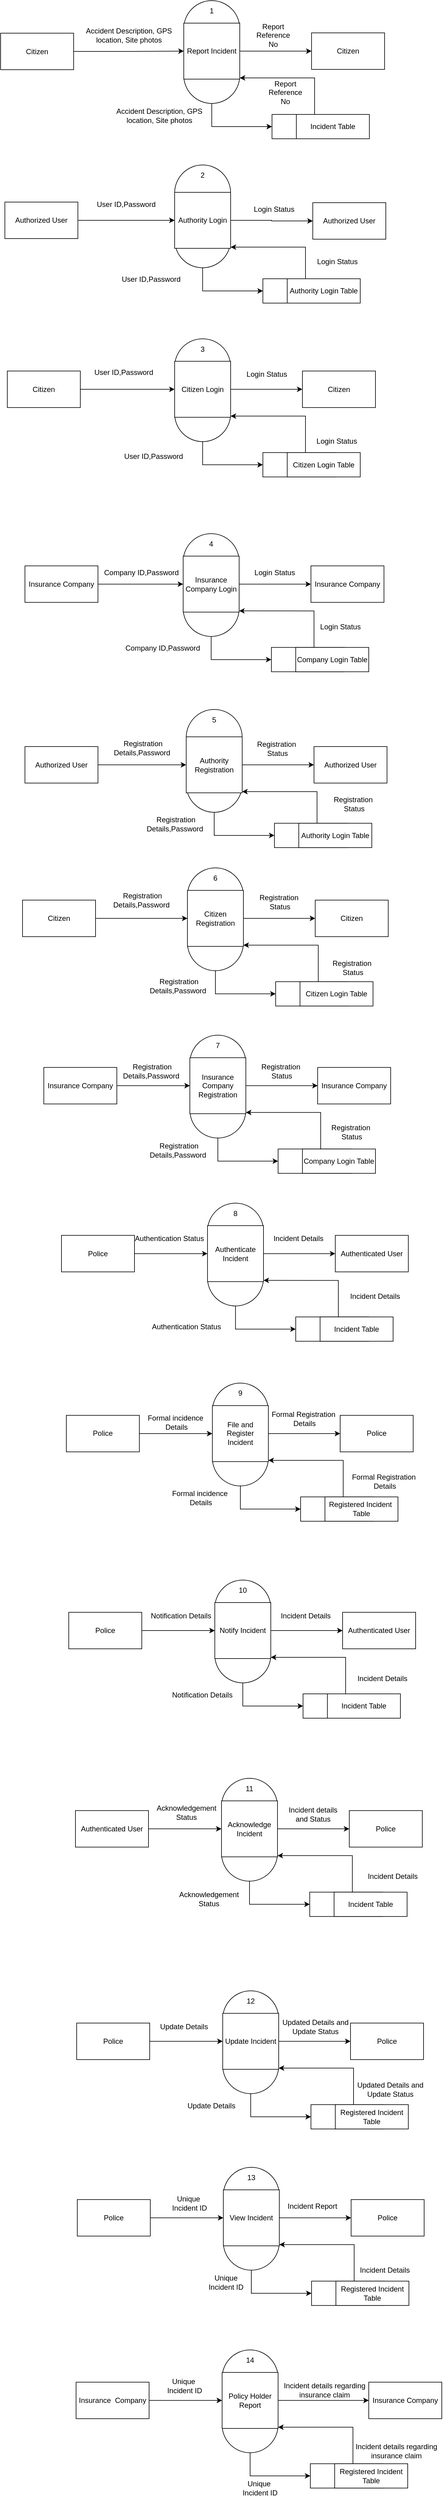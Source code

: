 <mxfile version="12.0.0" type="device" pages="1"><diagram id="eUKxyw2FEZIEWMghIUmC" name="Page-1"><mxGraphModel dx="2780" dy="1062" grid="1" gridSize="10" guides="1" tooltips="1" connect="1" arrows="1" fold="1" page="1" pageScale="1" pageWidth="850" pageHeight="1100" math="0" shadow="0"><root><mxCell id="0"/><mxCell id="1" parent="0"/><mxCell id="fvRr9WBJTZAb-pI4L-1F-1" style="edgeStyle=orthogonalEdgeStyle;rounded=0;orthogonalLoop=1;jettySize=auto;html=1;exitX=0.5;exitY=1;exitDx=0;exitDy=0;entryX=0;entryY=0.5;entryDx=0;entryDy=0;" edge="1" parent="1" source="fvRr9WBJTZAb-pI4L-1F-2" target="fvRr9WBJTZAb-pI4L-1F-10"><mxGeometry relative="1" as="geometry"/></mxCell><mxCell id="fvRr9WBJTZAb-pI4L-1F-2" value="" style="ellipse;whiteSpace=wrap;html=1;aspect=fixed;" vertex="1" parent="1"><mxGeometry x="301" y="457" width="92" height="92" as="geometry"/></mxCell><mxCell id="fvRr9WBJTZAb-pI4L-1F-3" value="" style="ellipse;whiteSpace=wrap;html=1;aspect=fixed;" vertex="1" parent="1"><mxGeometry x="301" y="380" width="92" height="92" as="geometry"/></mxCell><mxCell id="fvRr9WBJTZAb-pI4L-1F-4" style="edgeStyle=orthogonalEdgeStyle;rounded=0;orthogonalLoop=1;jettySize=auto;html=1;exitX=1;exitY=0.5;exitDx=0;exitDy=0;" edge="1" parent="1" source="fvRr9WBJTZAb-pI4L-1F-5" target="fvRr9WBJTZAb-pI4L-1F-9"><mxGeometry relative="1" as="geometry"/></mxCell><mxCell id="fvRr9WBJTZAb-pI4L-1F-5" value="Authority Login" style="whiteSpace=wrap;html=1;aspect=fixed;" vertex="1" parent="1"><mxGeometry x="301" y="425" width="92" height="92" as="geometry"/></mxCell><mxCell id="fvRr9WBJTZAb-pI4L-1F-6" value="2" style="text;html=1;strokeColor=none;fillColor=none;align=center;verticalAlign=middle;whiteSpace=wrap;rounded=0;" vertex="1" parent="1"><mxGeometry x="327" y="387" width="40" height="20" as="geometry"/></mxCell><mxCell id="fvRr9WBJTZAb-pI4L-1F-7" style="edgeStyle=orthogonalEdgeStyle;rounded=0;orthogonalLoop=1;jettySize=auto;html=1;exitX=1;exitY=0.5;exitDx=0;exitDy=0;entryX=0;entryY=0.5;entryDx=0;entryDy=0;" edge="1" parent="1" source="fvRr9WBJTZAb-pI4L-1F-8" target="fvRr9WBJTZAb-pI4L-1F-5"><mxGeometry relative="1" as="geometry"><Array as="points"><mxPoint x="195" y="471"/></Array></mxGeometry></mxCell><mxCell id="fvRr9WBJTZAb-pI4L-1F-8" value="Authorized User" style="rounded=0;whiteSpace=wrap;html=1;" vertex="1" parent="1"><mxGeometry x="22" y="441" width="120" height="60" as="geometry"/></mxCell><mxCell id="fvRr9WBJTZAb-pI4L-1F-9" value="Authorized User" style="rounded=0;whiteSpace=wrap;html=1;" vertex="1" parent="1"><mxGeometry x="528" y="442" width="120" height="60" as="geometry"/></mxCell><mxCell id="fvRr9WBJTZAb-pI4L-1F-10" value="" style="rounded=0;whiteSpace=wrap;html=1;" vertex="1" parent="1"><mxGeometry x="446" y="567" width="120" height="40" as="geometry"/></mxCell><mxCell id="fvRr9WBJTZAb-pI4L-1F-11" style="edgeStyle=orthogonalEdgeStyle;rounded=0;orthogonalLoop=1;jettySize=auto;html=1;exitX=0.25;exitY=0;exitDx=0;exitDy=0;entryX=1;entryY=0.978;entryDx=0;entryDy=0;entryPerimeter=0;" edge="1" parent="1" source="fvRr9WBJTZAb-pI4L-1F-12" target="fvRr9WBJTZAb-pI4L-1F-5"><mxGeometry relative="1" as="geometry"/></mxCell><mxCell id="fvRr9WBJTZAb-pI4L-1F-12" value="Authority Login Table" style="rounded=0;whiteSpace=wrap;html=1;" vertex="1" parent="1"><mxGeometry x="486" y="567" width="120" height="40" as="geometry"/></mxCell><mxCell id="fvRr9WBJTZAb-pI4L-1F-13" style="edgeStyle=orthogonalEdgeStyle;rounded=0;orthogonalLoop=1;jettySize=auto;html=1;exitX=0.5;exitY=1;exitDx=0;exitDy=0;entryX=0;entryY=0.5;entryDx=0;entryDy=0;" edge="1" parent="1" source="fvRr9WBJTZAb-pI4L-1F-14" target="fvRr9WBJTZAb-pI4L-1F-22"><mxGeometry relative="1" as="geometry"/></mxCell><mxCell id="fvRr9WBJTZAb-pI4L-1F-14" value="" style="ellipse;whiteSpace=wrap;html=1;aspect=fixed;" vertex="1" parent="1"><mxGeometry x="301" y="742.6" width="92" height="92" as="geometry"/></mxCell><mxCell id="fvRr9WBJTZAb-pI4L-1F-15" value="" style="ellipse;whiteSpace=wrap;html=1;aspect=fixed;" vertex="1" parent="1"><mxGeometry x="301" y="665.6" width="92" height="92" as="geometry"/></mxCell><mxCell id="fvRr9WBJTZAb-pI4L-1F-16" style="edgeStyle=orthogonalEdgeStyle;rounded=0;orthogonalLoop=1;jettySize=auto;html=1;exitX=1;exitY=0.5;exitDx=0;exitDy=0;" edge="1" parent="1" source="fvRr9WBJTZAb-pI4L-1F-17" target="fvRr9WBJTZAb-pI4L-1F-21"><mxGeometry relative="1" as="geometry"/></mxCell><mxCell id="fvRr9WBJTZAb-pI4L-1F-17" value="Citizen Login" style="whiteSpace=wrap;html=1;aspect=fixed;" vertex="1" parent="1"><mxGeometry x="301" y="702.6" width="92" height="92" as="geometry"/></mxCell><mxCell id="fvRr9WBJTZAb-pI4L-1F-18" value="3" style="text;html=1;strokeColor=none;fillColor=none;align=center;verticalAlign=middle;whiteSpace=wrap;rounded=0;" vertex="1" parent="1"><mxGeometry x="327" y="672.6" width="40" height="20" as="geometry"/></mxCell><mxCell id="fvRr9WBJTZAb-pI4L-1F-19" style="edgeStyle=orthogonalEdgeStyle;rounded=0;orthogonalLoop=1;jettySize=auto;html=1;exitX=1;exitY=0.5;exitDx=0;exitDy=0;entryX=0;entryY=0.5;entryDx=0;entryDy=0;" edge="1" parent="1" source="fvRr9WBJTZAb-pI4L-1F-20" target="fvRr9WBJTZAb-pI4L-1F-17"><mxGeometry relative="1" as="geometry"/></mxCell><mxCell id="fvRr9WBJTZAb-pI4L-1F-20" value="Citizen" style="rounded=0;whiteSpace=wrap;html=1;" vertex="1" parent="1"><mxGeometry x="26" y="718.6" width="120" height="60" as="geometry"/></mxCell><mxCell id="fvRr9WBJTZAb-pI4L-1F-21" value="Citizen" style="rounded=0;whiteSpace=wrap;html=1;" vertex="1" parent="1"><mxGeometry x="511" y="718.6" width="120" height="60" as="geometry"/></mxCell><mxCell id="fvRr9WBJTZAb-pI4L-1F-22" value="" style="rounded=0;whiteSpace=wrap;html=1;" vertex="1" parent="1"><mxGeometry x="446" y="852.6" width="120" height="40" as="geometry"/></mxCell><mxCell id="fvRr9WBJTZAb-pI4L-1F-23" style="edgeStyle=orthogonalEdgeStyle;rounded=0;orthogonalLoop=1;jettySize=auto;html=1;exitX=0.25;exitY=0;exitDx=0;exitDy=0;entryX=1;entryY=0.978;entryDx=0;entryDy=0;entryPerimeter=0;" edge="1" parent="1" source="fvRr9WBJTZAb-pI4L-1F-24" target="fvRr9WBJTZAb-pI4L-1F-17"><mxGeometry relative="1" as="geometry"/></mxCell><mxCell id="fvRr9WBJTZAb-pI4L-1F-24" value="Citizen Login Table" style="rounded=0;whiteSpace=wrap;html=1;" vertex="1" parent="1"><mxGeometry x="486" y="852.6" width="120" height="40" as="geometry"/></mxCell><mxCell id="fvRr9WBJTZAb-pI4L-1F-25" style="edgeStyle=orthogonalEdgeStyle;rounded=0;orthogonalLoop=1;jettySize=auto;html=1;exitX=0.5;exitY=1;exitDx=0;exitDy=0;entryX=0;entryY=0.5;entryDx=0;entryDy=0;" edge="1" parent="1" source="fvRr9WBJTZAb-pI4L-1F-26" target="fvRr9WBJTZAb-pI4L-1F-34"><mxGeometry relative="1" as="geometry"/></mxCell><mxCell id="fvRr9WBJTZAb-pI4L-1F-26" value="" style="ellipse;whiteSpace=wrap;html=1;aspect=fixed;" vertex="1" parent="1"><mxGeometry x="316" y="187" width="92" height="92" as="geometry"/></mxCell><mxCell id="fvRr9WBJTZAb-pI4L-1F-27" value="" style="ellipse;whiteSpace=wrap;html=1;aspect=fixed;" vertex="1" parent="1"><mxGeometry x="316" y="110" width="92" height="92" as="geometry"/></mxCell><mxCell id="fvRr9WBJTZAb-pI4L-1F-28" style="edgeStyle=orthogonalEdgeStyle;rounded=0;orthogonalLoop=1;jettySize=auto;html=1;exitX=1;exitY=0.5;exitDx=0;exitDy=0;" edge="1" parent="1" source="fvRr9WBJTZAb-pI4L-1F-29" target="fvRr9WBJTZAb-pI4L-1F-33"><mxGeometry relative="1" as="geometry"/></mxCell><mxCell id="fvRr9WBJTZAb-pI4L-1F-29" value="Report Incident" style="whiteSpace=wrap;html=1;aspect=fixed;" vertex="1" parent="1"><mxGeometry x="316" y="147" width="92" height="92" as="geometry"/></mxCell><mxCell id="fvRr9WBJTZAb-pI4L-1F-30" value="1" style="text;html=1;strokeColor=none;fillColor=none;align=center;verticalAlign=middle;whiteSpace=wrap;rounded=0;" vertex="1" parent="1"><mxGeometry x="342" y="117" width="40" height="20" as="geometry"/></mxCell><mxCell id="fvRr9WBJTZAb-pI4L-1F-31" style="edgeStyle=orthogonalEdgeStyle;rounded=0;orthogonalLoop=1;jettySize=auto;html=1;exitX=1;exitY=0.5;exitDx=0;exitDy=0;entryX=0;entryY=0.5;entryDx=0;entryDy=0;" edge="1" parent="1" source="fvRr9WBJTZAb-pI4L-1F-32" target="fvRr9WBJTZAb-pI4L-1F-29"><mxGeometry relative="1" as="geometry"/></mxCell><mxCell id="fvRr9WBJTZAb-pI4L-1F-32" value="Citizen" style="rounded=0;whiteSpace=wrap;html=1;" vertex="1" parent="1"><mxGeometry x="15" y="163.5" width="120" height="60" as="geometry"/></mxCell><mxCell id="fvRr9WBJTZAb-pI4L-1F-33" value="Citizen" style="rounded=0;whiteSpace=wrap;html=1;" vertex="1" parent="1"><mxGeometry x="526" y="163" width="120" height="60" as="geometry"/></mxCell><mxCell id="fvRr9WBJTZAb-pI4L-1F-34" value="" style="rounded=0;whiteSpace=wrap;html=1;" vertex="1" parent="1"><mxGeometry x="461" y="297" width="120" height="40" as="geometry"/></mxCell><mxCell id="fvRr9WBJTZAb-pI4L-1F-35" style="edgeStyle=orthogonalEdgeStyle;rounded=0;orthogonalLoop=1;jettySize=auto;html=1;exitX=0.25;exitY=0;exitDx=0;exitDy=0;entryX=1;entryY=0.978;entryDx=0;entryDy=0;entryPerimeter=0;" edge="1" parent="1" source="fvRr9WBJTZAb-pI4L-1F-36" target="fvRr9WBJTZAb-pI4L-1F-29"><mxGeometry relative="1" as="geometry"/></mxCell><mxCell id="fvRr9WBJTZAb-pI4L-1F-36" value="Incident Table" style="rounded=0;whiteSpace=wrap;html=1;" vertex="1" parent="1"><mxGeometry x="501" y="297" width="120" height="40" as="geometry"/></mxCell><mxCell id="fvRr9WBJTZAb-pI4L-1F-69" style="edgeStyle=orthogonalEdgeStyle;rounded=0;orthogonalLoop=1;jettySize=auto;html=1;exitX=0.5;exitY=1;exitDx=0;exitDy=0;entryX=0;entryY=0.5;entryDx=0;entryDy=0;" edge="1" parent="1" source="fvRr9WBJTZAb-pI4L-1F-70" target="fvRr9WBJTZAb-pI4L-1F-78"><mxGeometry relative="1" as="geometry"/></mxCell><mxCell id="fvRr9WBJTZAb-pI4L-1F-70" value="" style="ellipse;whiteSpace=wrap;html=1;aspect=fixed;" vertex="1" parent="1"><mxGeometry x="315" y="1062.7" width="92" height="92" as="geometry"/></mxCell><mxCell id="fvRr9WBJTZAb-pI4L-1F-71" value="" style="ellipse;whiteSpace=wrap;html=1;aspect=fixed;" vertex="1" parent="1"><mxGeometry x="315" y="985.7" width="92" height="92" as="geometry"/></mxCell><mxCell id="fvRr9WBJTZAb-pI4L-1F-72" style="edgeStyle=orthogonalEdgeStyle;rounded=0;orthogonalLoop=1;jettySize=auto;html=1;exitX=1;exitY=0.5;exitDx=0;exitDy=0;" edge="1" parent="1" source="fvRr9WBJTZAb-pI4L-1F-73" target="fvRr9WBJTZAb-pI4L-1F-77"><mxGeometry relative="1" as="geometry"/></mxCell><mxCell id="fvRr9WBJTZAb-pI4L-1F-73" value="Insurance Company Login" style="whiteSpace=wrap;html=1;aspect=fixed;" vertex="1" parent="1"><mxGeometry x="315" y="1022.7" width="92" height="92" as="geometry"/></mxCell><mxCell id="fvRr9WBJTZAb-pI4L-1F-74" value="4" style="text;html=1;strokeColor=none;fillColor=none;align=center;verticalAlign=middle;whiteSpace=wrap;rounded=0;" vertex="1" parent="1"><mxGeometry x="341" y="992.7" width="40" height="20" as="geometry"/></mxCell><mxCell id="fvRr9WBJTZAb-pI4L-1F-75" style="edgeStyle=orthogonalEdgeStyle;rounded=0;orthogonalLoop=1;jettySize=auto;html=1;exitX=1;exitY=0.5;exitDx=0;exitDy=0;entryX=0;entryY=0.5;entryDx=0;entryDy=0;" edge="1" parent="1" source="fvRr9WBJTZAb-pI4L-1F-76" target="fvRr9WBJTZAb-pI4L-1F-73"><mxGeometry relative="1" as="geometry"/></mxCell><mxCell id="fvRr9WBJTZAb-pI4L-1F-76" value="Insurance Company" style="rounded=0;whiteSpace=wrap;html=1;" vertex="1" parent="1"><mxGeometry x="55" y="1038.7" width="120" height="60" as="geometry"/></mxCell><mxCell id="fvRr9WBJTZAb-pI4L-1F-77" value="Insurance Company" style="rounded=0;whiteSpace=wrap;html=1;" vertex="1" parent="1"><mxGeometry x="525" y="1038.7" width="120" height="60" as="geometry"/></mxCell><mxCell id="fvRr9WBJTZAb-pI4L-1F-78" value="" style="rounded=0;whiteSpace=wrap;html=1;" vertex="1" parent="1"><mxGeometry x="460" y="1172.7" width="120" height="40" as="geometry"/></mxCell><mxCell id="fvRr9WBJTZAb-pI4L-1F-79" style="edgeStyle=orthogonalEdgeStyle;rounded=0;orthogonalLoop=1;jettySize=auto;html=1;exitX=0.25;exitY=0;exitDx=0;exitDy=0;entryX=1;entryY=0.978;entryDx=0;entryDy=0;entryPerimeter=0;" edge="1" parent="1" source="fvRr9WBJTZAb-pI4L-1F-80" target="fvRr9WBJTZAb-pI4L-1F-73"><mxGeometry relative="1" as="geometry"/></mxCell><mxCell id="fvRr9WBJTZAb-pI4L-1F-80" value="Company Login Table" style="rounded=0;whiteSpace=wrap;html=1;" vertex="1" parent="1"><mxGeometry x="500" y="1172.7" width="120" height="40" as="geometry"/></mxCell><mxCell id="fvRr9WBJTZAb-pI4L-1F-105" style="edgeStyle=orthogonalEdgeStyle;rounded=0;orthogonalLoop=1;jettySize=auto;html=1;exitX=0.5;exitY=1;exitDx=0;exitDy=0;entryX=0;entryY=0.5;entryDx=0;entryDy=0;" edge="1" parent="1" source="fvRr9WBJTZAb-pI4L-1F-106" target="fvRr9WBJTZAb-pI4L-1F-115"><mxGeometry relative="1" as="geometry"/></mxCell><mxCell id="fvRr9WBJTZAb-pI4L-1F-106" value="" style="ellipse;whiteSpace=wrap;html=1;aspect=fixed;" vertex="1" parent="1"><mxGeometry x="320" y="1351.6" width="92" height="92" as="geometry"/></mxCell><mxCell id="fvRr9WBJTZAb-pI4L-1F-107" value="" style="ellipse;whiteSpace=wrap;html=1;aspect=fixed;" vertex="1" parent="1"><mxGeometry x="320" y="1274.6" width="92" height="92" as="geometry"/></mxCell><mxCell id="fvRr9WBJTZAb-pI4L-1F-108" style="edgeStyle=orthogonalEdgeStyle;rounded=0;orthogonalLoop=1;jettySize=auto;html=1;exitX=1;exitY=0.5;exitDx=0;exitDy=0;" edge="1" parent="1" source="fvRr9WBJTZAb-pI4L-1F-110" target="fvRr9WBJTZAb-pI4L-1F-114"><mxGeometry relative="1" as="geometry"/></mxCell><mxCell id="fvRr9WBJTZAb-pI4L-1F-110" value="Authority Registration" style="whiteSpace=wrap;html=1;aspect=fixed;" vertex="1" parent="1"><mxGeometry x="320" y="1319.6" width="92" height="92" as="geometry"/></mxCell><mxCell id="fvRr9WBJTZAb-pI4L-1F-111" value="5" style="text;html=1;strokeColor=none;fillColor=none;align=center;verticalAlign=middle;whiteSpace=wrap;rounded=0;" vertex="1" parent="1"><mxGeometry x="346" y="1281.6" width="40" height="20" as="geometry"/></mxCell><mxCell id="fvRr9WBJTZAb-pI4L-1F-112" style="edgeStyle=orthogonalEdgeStyle;rounded=0;orthogonalLoop=1;jettySize=auto;html=1;exitX=1;exitY=0.5;exitDx=0;exitDy=0;entryX=0;entryY=0.5;entryDx=0;entryDy=0;" edge="1" parent="1" source="fvRr9WBJTZAb-pI4L-1F-113" target="fvRr9WBJTZAb-pI4L-1F-110"><mxGeometry relative="1" as="geometry"/></mxCell><mxCell id="fvRr9WBJTZAb-pI4L-1F-113" value="Authorized User" style="rounded=0;whiteSpace=wrap;html=1;" vertex="1" parent="1"><mxGeometry x="55" y="1335.6" width="120" height="60" as="geometry"/></mxCell><mxCell id="fvRr9WBJTZAb-pI4L-1F-114" value="Authorized User" style="rounded=0;whiteSpace=wrap;html=1;" vertex="1" parent="1"><mxGeometry x="530" y="1335.6" width="120" height="60" as="geometry"/></mxCell><mxCell id="fvRr9WBJTZAb-pI4L-1F-115" value="" style="rounded=0;whiteSpace=wrap;html=1;" vertex="1" parent="1"><mxGeometry x="465" y="1461.6" width="120" height="40" as="geometry"/></mxCell><mxCell id="fvRr9WBJTZAb-pI4L-1F-116" style="edgeStyle=orthogonalEdgeStyle;rounded=0;orthogonalLoop=1;jettySize=auto;html=1;exitX=0.25;exitY=0;exitDx=0;exitDy=0;entryX=1;entryY=0.978;entryDx=0;entryDy=0;entryPerimeter=0;" edge="1" parent="1" source="fvRr9WBJTZAb-pI4L-1F-117" target="fvRr9WBJTZAb-pI4L-1F-110"><mxGeometry relative="1" as="geometry"/></mxCell><mxCell id="fvRr9WBJTZAb-pI4L-1F-117" value="Authority Login Table" style="rounded=0;whiteSpace=wrap;html=1;" vertex="1" parent="1"><mxGeometry x="505" y="1461.6" width="120" height="40" as="geometry"/></mxCell><mxCell id="fvRr9WBJTZAb-pI4L-1F-125" style="edgeStyle=orthogonalEdgeStyle;rounded=0;orthogonalLoop=1;jettySize=auto;html=1;exitX=0.5;exitY=1;exitDx=0;exitDy=0;entryX=0;entryY=0.5;entryDx=0;entryDy=0;" edge="1" parent="1" source="fvRr9WBJTZAb-pI4L-1F-126" target="fvRr9WBJTZAb-pI4L-1F-134"><mxGeometry relative="1" as="geometry"/></mxCell><mxCell id="fvRr9WBJTZAb-pI4L-1F-126" value="" style="ellipse;whiteSpace=wrap;html=1;aspect=fixed;" vertex="1" parent="1"><mxGeometry x="322" y="1611.9" width="92" height="92" as="geometry"/></mxCell><mxCell id="fvRr9WBJTZAb-pI4L-1F-127" value="" style="ellipse;whiteSpace=wrap;html=1;aspect=fixed;" vertex="1" parent="1"><mxGeometry x="322" y="1534.9" width="92" height="92" as="geometry"/></mxCell><mxCell id="fvRr9WBJTZAb-pI4L-1F-128" style="edgeStyle=orthogonalEdgeStyle;rounded=0;orthogonalLoop=1;jettySize=auto;html=1;exitX=1;exitY=0.5;exitDx=0;exitDy=0;" edge="1" parent="1" source="fvRr9WBJTZAb-pI4L-1F-129" target="fvRr9WBJTZAb-pI4L-1F-133"><mxGeometry relative="1" as="geometry"/></mxCell><mxCell id="fvRr9WBJTZAb-pI4L-1F-129" value="Citizen Registration" style="whiteSpace=wrap;html=1;aspect=fixed;" vertex="1" parent="1"><mxGeometry x="322" y="1571.9" width="92" height="92" as="geometry"/></mxCell><mxCell id="fvRr9WBJTZAb-pI4L-1F-130" value="6" style="text;html=1;strokeColor=none;fillColor=none;align=center;verticalAlign=middle;whiteSpace=wrap;rounded=0;" vertex="1" parent="1"><mxGeometry x="348" y="1541.9" width="40" height="20" as="geometry"/></mxCell><mxCell id="fvRr9WBJTZAb-pI4L-1F-131" style="edgeStyle=orthogonalEdgeStyle;rounded=0;orthogonalLoop=1;jettySize=auto;html=1;exitX=1;exitY=0.5;exitDx=0;exitDy=0;entryX=0;entryY=0.5;entryDx=0;entryDy=0;" edge="1" parent="1" source="fvRr9WBJTZAb-pI4L-1F-132" target="fvRr9WBJTZAb-pI4L-1F-129"><mxGeometry relative="1" as="geometry"/></mxCell><mxCell id="fvRr9WBJTZAb-pI4L-1F-132" value="Citizen" style="rounded=0;whiteSpace=wrap;html=1;" vertex="1" parent="1"><mxGeometry x="51" y="1587.9" width="120" height="60" as="geometry"/></mxCell><mxCell id="fvRr9WBJTZAb-pI4L-1F-133" value="Citizen" style="rounded=0;whiteSpace=wrap;html=1;" vertex="1" parent="1"><mxGeometry x="532" y="1587.9" width="120" height="60" as="geometry"/></mxCell><mxCell id="fvRr9WBJTZAb-pI4L-1F-134" value="" style="rounded=0;whiteSpace=wrap;html=1;" vertex="1" parent="1"><mxGeometry x="467" y="1721.9" width="120" height="40" as="geometry"/></mxCell><mxCell id="fvRr9WBJTZAb-pI4L-1F-135" style="edgeStyle=orthogonalEdgeStyle;rounded=0;orthogonalLoop=1;jettySize=auto;html=1;exitX=0.25;exitY=0;exitDx=0;exitDy=0;entryX=1;entryY=0.978;entryDx=0;entryDy=0;entryPerimeter=0;" edge="1" parent="1" source="fvRr9WBJTZAb-pI4L-1F-136" target="fvRr9WBJTZAb-pI4L-1F-129"><mxGeometry relative="1" as="geometry"/></mxCell><mxCell id="fvRr9WBJTZAb-pI4L-1F-136" value="Citizen Login Table" style="rounded=0;whiteSpace=wrap;html=1;" vertex="1" parent="1"><mxGeometry x="507" y="1721.9" width="120" height="40" as="geometry"/></mxCell><mxCell id="fvRr9WBJTZAb-pI4L-1F-137" style="edgeStyle=orthogonalEdgeStyle;rounded=0;orthogonalLoop=1;jettySize=auto;html=1;exitX=0.5;exitY=1;exitDx=0;exitDy=0;entryX=0;entryY=0.5;entryDx=0;entryDy=0;" edge="1" parent="1" source="fvRr9WBJTZAb-pI4L-1F-138" target="fvRr9WBJTZAb-pI4L-1F-146"><mxGeometry relative="1" as="geometry"/></mxCell><mxCell id="fvRr9WBJTZAb-pI4L-1F-138" value="" style="ellipse;whiteSpace=wrap;html=1;aspect=fixed;" vertex="1" parent="1"><mxGeometry x="326" y="1886.8" width="92" height="92" as="geometry"/></mxCell><mxCell id="fvRr9WBJTZAb-pI4L-1F-139" value="" style="ellipse;whiteSpace=wrap;html=1;aspect=fixed;" vertex="1" parent="1"><mxGeometry x="326" y="1809.8" width="92" height="92" as="geometry"/></mxCell><mxCell id="fvRr9WBJTZAb-pI4L-1F-140" style="edgeStyle=orthogonalEdgeStyle;rounded=0;orthogonalLoop=1;jettySize=auto;html=1;exitX=1;exitY=0.5;exitDx=0;exitDy=0;" edge="1" parent="1" source="fvRr9WBJTZAb-pI4L-1F-141" target="fvRr9WBJTZAb-pI4L-1F-145"><mxGeometry relative="1" as="geometry"/></mxCell><mxCell id="fvRr9WBJTZAb-pI4L-1F-141" value="Insurance Company Registration" style="whiteSpace=wrap;html=1;aspect=fixed;" vertex="1" parent="1"><mxGeometry x="326" y="1846.8" width="92" height="92" as="geometry"/></mxCell><mxCell id="fvRr9WBJTZAb-pI4L-1F-142" value="7" style="text;html=1;strokeColor=none;fillColor=none;align=center;verticalAlign=middle;whiteSpace=wrap;rounded=0;" vertex="1" parent="1"><mxGeometry x="352" y="1816.8" width="40" height="20" as="geometry"/></mxCell><mxCell id="fvRr9WBJTZAb-pI4L-1F-143" style="edgeStyle=orthogonalEdgeStyle;rounded=0;orthogonalLoop=1;jettySize=auto;html=1;exitX=1;exitY=0.5;exitDx=0;exitDy=0;entryX=0;entryY=0.5;entryDx=0;entryDy=0;" edge="1" parent="1" source="fvRr9WBJTZAb-pI4L-1F-144" target="fvRr9WBJTZAb-pI4L-1F-141"><mxGeometry relative="1" as="geometry"/></mxCell><mxCell id="fvRr9WBJTZAb-pI4L-1F-144" value="Insurance Company" style="rounded=0;whiteSpace=wrap;html=1;" vertex="1" parent="1"><mxGeometry x="86" y="1862.8" width="120" height="60" as="geometry"/></mxCell><mxCell id="fvRr9WBJTZAb-pI4L-1F-145" value="Insurance Company" style="rounded=0;whiteSpace=wrap;html=1;" vertex="1" parent="1"><mxGeometry x="536" y="1862.8" width="120" height="60" as="geometry"/></mxCell><mxCell id="fvRr9WBJTZAb-pI4L-1F-146" value="" style="rounded=0;whiteSpace=wrap;html=1;" vertex="1" parent="1"><mxGeometry x="471" y="1996.8" width="120" height="40" as="geometry"/></mxCell><mxCell id="fvRr9WBJTZAb-pI4L-1F-147" style="edgeStyle=orthogonalEdgeStyle;rounded=0;orthogonalLoop=1;jettySize=auto;html=1;exitX=0.25;exitY=0;exitDx=0;exitDy=0;entryX=1;entryY=0.978;entryDx=0;entryDy=0;entryPerimeter=0;" edge="1" parent="1" source="fvRr9WBJTZAb-pI4L-1F-148" target="fvRr9WBJTZAb-pI4L-1F-141"><mxGeometry relative="1" as="geometry"/></mxCell><mxCell id="fvRr9WBJTZAb-pI4L-1F-148" value="Company Login Table" style="rounded=0;whiteSpace=wrap;html=1;" vertex="1" parent="1"><mxGeometry x="511" y="1996.8" width="120" height="40" as="geometry"/></mxCell><mxCell id="fvRr9WBJTZAb-pI4L-1F-149" style="edgeStyle=orthogonalEdgeStyle;rounded=0;orthogonalLoop=1;jettySize=auto;html=1;exitX=0.5;exitY=1;exitDx=0;exitDy=0;entryX=0;entryY=0.5;entryDx=0;entryDy=0;" edge="1" parent="1" source="fvRr9WBJTZAb-pI4L-1F-150" target="fvRr9WBJTZAb-pI4L-1F-158"><mxGeometry relative="1" as="geometry"/></mxCell><mxCell id="fvRr9WBJTZAb-pI4L-1F-150" value="" style="ellipse;whiteSpace=wrap;html=1;aspect=fixed;" vertex="1" parent="1"><mxGeometry x="355" y="2162.7" width="92" height="92" as="geometry"/></mxCell><mxCell id="fvRr9WBJTZAb-pI4L-1F-151" value="" style="ellipse;whiteSpace=wrap;html=1;aspect=fixed;" vertex="1" parent="1"><mxGeometry x="355" y="2085.7" width="92" height="92" as="geometry"/></mxCell><mxCell id="fvRr9WBJTZAb-pI4L-1F-152" style="edgeStyle=orthogonalEdgeStyle;rounded=0;orthogonalLoop=1;jettySize=auto;html=1;exitX=1;exitY=0.5;exitDx=0;exitDy=0;" edge="1" parent="1" source="fvRr9WBJTZAb-pI4L-1F-153" target="fvRr9WBJTZAb-pI4L-1F-157"><mxGeometry relative="1" as="geometry"/></mxCell><mxCell id="fvRr9WBJTZAb-pI4L-1F-153" value="Authenticate Incident" style="whiteSpace=wrap;html=1;aspect=fixed;" vertex="1" parent="1"><mxGeometry x="355" y="2122.7" width="92" height="92" as="geometry"/></mxCell><mxCell id="fvRr9WBJTZAb-pI4L-1F-154" value="8" style="text;html=1;strokeColor=none;fillColor=none;align=center;verticalAlign=middle;whiteSpace=wrap;rounded=0;" vertex="1" parent="1"><mxGeometry x="381" y="2092.7" width="40" height="20" as="geometry"/></mxCell><mxCell id="fvRr9WBJTZAb-pI4L-1F-155" style="edgeStyle=orthogonalEdgeStyle;rounded=0;orthogonalLoop=1;jettySize=auto;html=1;exitX=1;exitY=0.5;exitDx=0;exitDy=0;entryX=0;entryY=0.5;entryDx=0;entryDy=0;" edge="1" parent="1" source="fvRr9WBJTZAb-pI4L-1F-156" target="fvRr9WBJTZAb-pI4L-1F-153"><mxGeometry relative="1" as="geometry"/></mxCell><mxCell id="fvRr9WBJTZAb-pI4L-1F-156" value="Police" style="rounded=0;whiteSpace=wrap;html=1;" vertex="1" parent="1"><mxGeometry x="115" y="2138.7" width="120" height="60" as="geometry"/></mxCell><mxCell id="fvRr9WBJTZAb-pI4L-1F-157" value="Authenticated User" style="rounded=0;whiteSpace=wrap;html=1;" vertex="1" parent="1"><mxGeometry x="565" y="2138.7" width="120" height="60" as="geometry"/></mxCell><mxCell id="fvRr9WBJTZAb-pI4L-1F-158" value="" style="rounded=0;whiteSpace=wrap;html=1;" vertex="1" parent="1"><mxGeometry x="500" y="2272.7" width="120" height="40" as="geometry"/></mxCell><mxCell id="fvRr9WBJTZAb-pI4L-1F-159" style="edgeStyle=orthogonalEdgeStyle;rounded=0;orthogonalLoop=1;jettySize=auto;html=1;exitX=0.25;exitY=0;exitDx=0;exitDy=0;entryX=1;entryY=0.978;entryDx=0;entryDy=0;entryPerimeter=0;" edge="1" parent="1" source="fvRr9WBJTZAb-pI4L-1F-160" target="fvRr9WBJTZAb-pI4L-1F-153"><mxGeometry relative="1" as="geometry"/></mxCell><mxCell id="fvRr9WBJTZAb-pI4L-1F-160" value="Incident Table" style="rounded=0;whiteSpace=wrap;html=1;" vertex="1" parent="1"><mxGeometry x="540" y="2272.7" width="120" height="40" as="geometry"/></mxCell><mxCell id="fvRr9WBJTZAb-pI4L-1F-161" style="edgeStyle=orthogonalEdgeStyle;rounded=0;orthogonalLoop=1;jettySize=auto;html=1;exitX=0.5;exitY=1;exitDx=0;exitDy=0;entryX=0;entryY=0.5;entryDx=0;entryDy=0;" edge="1" parent="1" source="fvRr9WBJTZAb-pI4L-1F-162" target="fvRr9WBJTZAb-pI4L-1F-170"><mxGeometry relative="1" as="geometry"/></mxCell><mxCell id="fvRr9WBJTZAb-pI4L-1F-162" value="" style="ellipse;whiteSpace=wrap;html=1;aspect=fixed;" vertex="1" parent="1"><mxGeometry x="363" y="2458.4" width="92" height="92" as="geometry"/></mxCell><mxCell id="fvRr9WBJTZAb-pI4L-1F-163" value="" style="ellipse;whiteSpace=wrap;html=1;aspect=fixed;" vertex="1" parent="1"><mxGeometry x="363" y="2381.4" width="92" height="92" as="geometry"/></mxCell><mxCell id="fvRr9WBJTZAb-pI4L-1F-164" style="edgeStyle=orthogonalEdgeStyle;rounded=0;orthogonalLoop=1;jettySize=auto;html=1;exitX=1;exitY=0.5;exitDx=0;exitDy=0;" edge="1" parent="1" source="fvRr9WBJTZAb-pI4L-1F-165" target="fvRr9WBJTZAb-pI4L-1F-169"><mxGeometry relative="1" as="geometry"/></mxCell><mxCell id="fvRr9WBJTZAb-pI4L-1F-165" value="File and Register Incident" style="whiteSpace=wrap;html=1;aspect=fixed;" vertex="1" parent="1"><mxGeometry x="363" y="2418.4" width="92" height="92" as="geometry"/></mxCell><mxCell id="fvRr9WBJTZAb-pI4L-1F-166" value="9" style="text;html=1;strokeColor=none;fillColor=none;align=center;verticalAlign=middle;whiteSpace=wrap;rounded=0;" vertex="1" parent="1"><mxGeometry x="389" y="2388.4" width="40" height="20" as="geometry"/></mxCell><mxCell id="fvRr9WBJTZAb-pI4L-1F-167" style="edgeStyle=orthogonalEdgeStyle;rounded=0;orthogonalLoop=1;jettySize=auto;html=1;exitX=1;exitY=0.5;exitDx=0;exitDy=0;entryX=0;entryY=0.5;entryDx=0;entryDy=0;" edge="1" parent="1" source="fvRr9WBJTZAb-pI4L-1F-168" target="fvRr9WBJTZAb-pI4L-1F-165"><mxGeometry relative="1" as="geometry"/></mxCell><mxCell id="fvRr9WBJTZAb-pI4L-1F-168" value="Police" style="rounded=0;whiteSpace=wrap;html=1;" vertex="1" parent="1"><mxGeometry x="123" y="2434.4" width="120" height="60" as="geometry"/></mxCell><mxCell id="fvRr9WBJTZAb-pI4L-1F-169" value="Police" style="rounded=0;whiteSpace=wrap;html=1;" vertex="1" parent="1"><mxGeometry x="573" y="2434.4" width="120" height="60" as="geometry"/></mxCell><mxCell id="fvRr9WBJTZAb-pI4L-1F-170" value="" style="rounded=0;whiteSpace=wrap;html=1;" vertex="1" parent="1"><mxGeometry x="508" y="2568.4" width="120" height="40" as="geometry"/></mxCell><mxCell id="fvRr9WBJTZAb-pI4L-1F-171" style="edgeStyle=orthogonalEdgeStyle;rounded=0;orthogonalLoop=1;jettySize=auto;html=1;exitX=0.25;exitY=0;exitDx=0;exitDy=0;entryX=1;entryY=0.978;entryDx=0;entryDy=0;entryPerimeter=0;" edge="1" parent="1" source="fvRr9WBJTZAb-pI4L-1F-172" target="fvRr9WBJTZAb-pI4L-1F-165"><mxGeometry relative="1" as="geometry"/></mxCell><mxCell id="fvRr9WBJTZAb-pI4L-1F-172" value="Registered Incident&amp;nbsp; Table" style="rounded=0;whiteSpace=wrap;html=1;" vertex="1" parent="1"><mxGeometry x="548" y="2568.4" width="120" height="40" as="geometry"/></mxCell><mxCell id="fvRr9WBJTZAb-pI4L-1F-173" style="edgeStyle=orthogonalEdgeStyle;rounded=0;orthogonalLoop=1;jettySize=auto;html=1;exitX=0.5;exitY=1;exitDx=0;exitDy=0;entryX=0;entryY=0.5;entryDx=0;entryDy=0;" edge="1" parent="1" source="fvRr9WBJTZAb-pI4L-1F-174" target="fvRr9WBJTZAb-pI4L-1F-182"><mxGeometry relative="1" as="geometry"/></mxCell><mxCell id="fvRr9WBJTZAb-pI4L-1F-174" value="" style="ellipse;whiteSpace=wrap;html=1;aspect=fixed;" vertex="1" parent="1"><mxGeometry x="367" y="2782.0" width="92" height="92" as="geometry"/></mxCell><mxCell id="fvRr9WBJTZAb-pI4L-1F-175" value="" style="ellipse;whiteSpace=wrap;html=1;aspect=fixed;" vertex="1" parent="1"><mxGeometry x="367" y="2705.0" width="92" height="92" as="geometry"/></mxCell><mxCell id="fvRr9WBJTZAb-pI4L-1F-176" style="edgeStyle=orthogonalEdgeStyle;rounded=0;orthogonalLoop=1;jettySize=auto;html=1;exitX=1;exitY=0.5;exitDx=0;exitDy=0;" edge="1" parent="1" source="fvRr9WBJTZAb-pI4L-1F-177" target="fvRr9WBJTZAb-pI4L-1F-181"><mxGeometry relative="1" as="geometry"/></mxCell><mxCell id="fvRr9WBJTZAb-pI4L-1F-177" value="Notify Incident" style="whiteSpace=wrap;html=1;aspect=fixed;" vertex="1" parent="1"><mxGeometry x="367" y="2742.0" width="92" height="92" as="geometry"/></mxCell><mxCell id="fvRr9WBJTZAb-pI4L-1F-178" value="10" style="text;html=1;strokeColor=none;fillColor=none;align=center;verticalAlign=middle;whiteSpace=wrap;rounded=0;" vertex="1" parent="1"><mxGeometry x="393" y="2712.0" width="40" height="20" as="geometry"/></mxCell><mxCell id="fvRr9WBJTZAb-pI4L-1F-179" style="edgeStyle=orthogonalEdgeStyle;rounded=0;orthogonalLoop=1;jettySize=auto;html=1;exitX=1;exitY=0.5;exitDx=0;exitDy=0;entryX=0;entryY=0.5;entryDx=0;entryDy=0;" edge="1" parent="1" source="fvRr9WBJTZAb-pI4L-1F-180" target="fvRr9WBJTZAb-pI4L-1F-177"><mxGeometry relative="1" as="geometry"/></mxCell><mxCell id="fvRr9WBJTZAb-pI4L-1F-180" value="Police" style="rounded=0;whiteSpace=wrap;html=1;" vertex="1" parent="1"><mxGeometry x="127" y="2758.0" width="120" height="60" as="geometry"/></mxCell><mxCell id="fvRr9WBJTZAb-pI4L-1F-181" value="Authenticated User" style="rounded=0;whiteSpace=wrap;html=1;" vertex="1" parent="1"><mxGeometry x="577" y="2758.0" width="120" height="60" as="geometry"/></mxCell><mxCell id="fvRr9WBJTZAb-pI4L-1F-182" value="" style="rounded=0;whiteSpace=wrap;html=1;" vertex="1" parent="1"><mxGeometry x="512" y="2892.0" width="120" height="40" as="geometry"/></mxCell><mxCell id="fvRr9WBJTZAb-pI4L-1F-183" style="edgeStyle=orthogonalEdgeStyle;rounded=0;orthogonalLoop=1;jettySize=auto;html=1;exitX=0.25;exitY=0;exitDx=0;exitDy=0;entryX=1;entryY=0.978;entryDx=0;entryDy=0;entryPerimeter=0;" edge="1" parent="1" source="fvRr9WBJTZAb-pI4L-1F-184" target="fvRr9WBJTZAb-pI4L-1F-177"><mxGeometry relative="1" as="geometry"/></mxCell><mxCell id="fvRr9WBJTZAb-pI4L-1F-184" value="Incident Table" style="rounded=0;whiteSpace=wrap;html=1;" vertex="1" parent="1"><mxGeometry x="552" y="2892.0" width="120" height="40" as="geometry"/></mxCell><mxCell id="fvRr9WBJTZAb-pI4L-1F-185" style="edgeStyle=orthogonalEdgeStyle;rounded=0;orthogonalLoop=1;jettySize=auto;html=1;exitX=0.5;exitY=1;exitDx=0;exitDy=0;entryX=0;entryY=0.5;entryDx=0;entryDy=0;" edge="1" parent="1" source="fvRr9WBJTZAb-pI4L-1F-186" target="fvRr9WBJTZAb-pI4L-1F-194"><mxGeometry relative="1" as="geometry"/></mxCell><mxCell id="fvRr9WBJTZAb-pI4L-1F-186" value="" style="ellipse;whiteSpace=wrap;html=1;aspect=fixed;" vertex="1" parent="1"><mxGeometry x="378" y="3107.8" width="92" height="92" as="geometry"/></mxCell><mxCell id="fvRr9WBJTZAb-pI4L-1F-187" value="" style="ellipse;whiteSpace=wrap;html=1;aspect=fixed;" vertex="1" parent="1"><mxGeometry x="378" y="3030.8" width="92" height="92" as="geometry"/></mxCell><mxCell id="fvRr9WBJTZAb-pI4L-1F-188" style="edgeStyle=orthogonalEdgeStyle;rounded=0;orthogonalLoop=1;jettySize=auto;html=1;exitX=1;exitY=0.5;exitDx=0;exitDy=0;" edge="1" parent="1" source="fvRr9WBJTZAb-pI4L-1F-189" target="fvRr9WBJTZAb-pI4L-1F-193"><mxGeometry relative="1" as="geometry"/></mxCell><mxCell id="fvRr9WBJTZAb-pI4L-1F-189" value="Acknowledge Incident" style="whiteSpace=wrap;html=1;aspect=fixed;" vertex="1" parent="1"><mxGeometry x="378" y="3067.8" width="92" height="92" as="geometry"/></mxCell><mxCell id="fvRr9WBJTZAb-pI4L-1F-190" value="11" style="text;html=1;strokeColor=none;fillColor=none;align=center;verticalAlign=middle;whiteSpace=wrap;rounded=0;" vertex="1" parent="1"><mxGeometry x="404" y="3037.8" width="40" height="20" as="geometry"/></mxCell><mxCell id="fvRr9WBJTZAb-pI4L-1F-191" style="edgeStyle=orthogonalEdgeStyle;rounded=0;orthogonalLoop=1;jettySize=auto;html=1;exitX=1;exitY=0.5;exitDx=0;exitDy=0;entryX=0;entryY=0.5;entryDx=0;entryDy=0;" edge="1" parent="1" source="fvRr9WBJTZAb-pI4L-1F-192" target="fvRr9WBJTZAb-pI4L-1F-189"><mxGeometry relative="1" as="geometry"/></mxCell><mxCell id="fvRr9WBJTZAb-pI4L-1F-192" value="Authenticated User" style="rounded=0;whiteSpace=wrap;html=1;" vertex="1" parent="1"><mxGeometry x="138" y="3083.8" width="120" height="60" as="geometry"/></mxCell><mxCell id="fvRr9WBJTZAb-pI4L-1F-193" value="Police" style="rounded=0;whiteSpace=wrap;html=1;" vertex="1" parent="1"><mxGeometry x="588" y="3083.8" width="120" height="60" as="geometry"/></mxCell><mxCell id="fvRr9WBJTZAb-pI4L-1F-194" value="" style="rounded=0;whiteSpace=wrap;html=1;" vertex="1" parent="1"><mxGeometry x="523" y="3217.8" width="120" height="40" as="geometry"/></mxCell><mxCell id="fvRr9WBJTZAb-pI4L-1F-195" style="edgeStyle=orthogonalEdgeStyle;rounded=0;orthogonalLoop=1;jettySize=auto;html=1;exitX=0.25;exitY=0;exitDx=0;exitDy=0;entryX=1;entryY=0.978;entryDx=0;entryDy=0;entryPerimeter=0;" edge="1" parent="1" source="fvRr9WBJTZAb-pI4L-1F-196" target="fvRr9WBJTZAb-pI4L-1F-189"><mxGeometry relative="1" as="geometry"/></mxCell><mxCell id="fvRr9WBJTZAb-pI4L-1F-196" value="Incident Table" style="rounded=0;whiteSpace=wrap;html=1;" vertex="1" parent="1"><mxGeometry x="563" y="3217.8" width="120" height="40" as="geometry"/></mxCell><mxCell id="fvRr9WBJTZAb-pI4L-1F-197" style="edgeStyle=orthogonalEdgeStyle;rounded=0;orthogonalLoop=1;jettySize=auto;html=1;exitX=0.5;exitY=1;exitDx=0;exitDy=0;entryX=0;entryY=0.5;entryDx=0;entryDy=0;" edge="1" parent="1" source="fvRr9WBJTZAb-pI4L-1F-198" target="fvRr9WBJTZAb-pI4L-1F-206"><mxGeometry relative="1" as="geometry"/></mxCell><mxCell id="fvRr9WBJTZAb-pI4L-1F-198" value="" style="ellipse;whiteSpace=wrap;html=1;aspect=fixed;" vertex="1" parent="1"><mxGeometry x="380" y="3456.9" width="92" height="92" as="geometry"/></mxCell><mxCell id="fvRr9WBJTZAb-pI4L-1F-199" value="" style="ellipse;whiteSpace=wrap;html=1;aspect=fixed;" vertex="1" parent="1"><mxGeometry x="380" y="3379.9" width="92" height="92" as="geometry"/></mxCell><mxCell id="fvRr9WBJTZAb-pI4L-1F-200" style="edgeStyle=orthogonalEdgeStyle;rounded=0;orthogonalLoop=1;jettySize=auto;html=1;exitX=1;exitY=0.5;exitDx=0;exitDy=0;" edge="1" parent="1" source="fvRr9WBJTZAb-pI4L-1F-201" target="fvRr9WBJTZAb-pI4L-1F-205"><mxGeometry relative="1" as="geometry"/></mxCell><mxCell id="fvRr9WBJTZAb-pI4L-1F-201" value="Update Incident" style="whiteSpace=wrap;html=1;aspect=fixed;" vertex="1" parent="1"><mxGeometry x="380" y="3416.9" width="92" height="92" as="geometry"/></mxCell><mxCell id="fvRr9WBJTZAb-pI4L-1F-202" value="12" style="text;html=1;strokeColor=none;fillColor=none;align=center;verticalAlign=middle;whiteSpace=wrap;rounded=0;" vertex="1" parent="1"><mxGeometry x="406" y="3386.9" width="40" height="20" as="geometry"/></mxCell><mxCell id="fvRr9WBJTZAb-pI4L-1F-203" style="edgeStyle=orthogonalEdgeStyle;rounded=0;orthogonalLoop=1;jettySize=auto;html=1;exitX=1;exitY=0.5;exitDx=0;exitDy=0;entryX=0;entryY=0.5;entryDx=0;entryDy=0;" edge="1" parent="1" source="fvRr9WBJTZAb-pI4L-1F-204" target="fvRr9WBJTZAb-pI4L-1F-201"><mxGeometry relative="1" as="geometry"/></mxCell><mxCell id="fvRr9WBJTZAb-pI4L-1F-204" value="Police" style="rounded=0;whiteSpace=wrap;html=1;" vertex="1" parent="1"><mxGeometry x="140" y="3432.9" width="120" height="60" as="geometry"/></mxCell><mxCell id="fvRr9WBJTZAb-pI4L-1F-205" value="Police" style="rounded=0;whiteSpace=wrap;html=1;" vertex="1" parent="1"><mxGeometry x="590" y="3432.9" width="120" height="60" as="geometry"/></mxCell><mxCell id="fvRr9WBJTZAb-pI4L-1F-206" value="" style="rounded=0;whiteSpace=wrap;html=1;" vertex="1" parent="1"><mxGeometry x="525" y="3566.9" width="120" height="40" as="geometry"/></mxCell><mxCell id="fvRr9WBJTZAb-pI4L-1F-207" style="edgeStyle=orthogonalEdgeStyle;rounded=0;orthogonalLoop=1;jettySize=auto;html=1;exitX=0.25;exitY=0;exitDx=0;exitDy=0;entryX=1;entryY=0.978;entryDx=0;entryDy=0;entryPerimeter=0;" edge="1" parent="1" source="fvRr9WBJTZAb-pI4L-1F-208" target="fvRr9WBJTZAb-pI4L-1F-201"><mxGeometry relative="1" as="geometry"/></mxCell><mxCell id="fvRr9WBJTZAb-pI4L-1F-208" value="Registered Incident Table" style="rounded=0;whiteSpace=wrap;html=1;" vertex="1" parent="1"><mxGeometry x="565" y="3566.9" width="120" height="40" as="geometry"/></mxCell><mxCell id="fvRr9WBJTZAb-pI4L-1F-209" style="edgeStyle=orthogonalEdgeStyle;rounded=0;orthogonalLoop=1;jettySize=auto;html=1;exitX=0.5;exitY=1;exitDx=0;exitDy=0;entryX=0;entryY=0.5;entryDx=0;entryDy=0;" edge="1" parent="1" source="fvRr9WBJTZAb-pI4L-1F-210" target="fvRr9WBJTZAb-pI4L-1F-218"><mxGeometry relative="1" as="geometry"/></mxCell><mxCell id="fvRr9WBJTZAb-pI4L-1F-210" value="" style="ellipse;whiteSpace=wrap;html=1;aspect=fixed;" vertex="1" parent="1"><mxGeometry x="381" y="3746.9" width="92" height="92" as="geometry"/></mxCell><mxCell id="fvRr9WBJTZAb-pI4L-1F-211" value="" style="ellipse;whiteSpace=wrap;html=1;aspect=fixed;" vertex="1" parent="1"><mxGeometry x="381" y="3669.9" width="92" height="92" as="geometry"/></mxCell><mxCell id="fvRr9WBJTZAb-pI4L-1F-212" style="edgeStyle=orthogonalEdgeStyle;rounded=0;orthogonalLoop=1;jettySize=auto;html=1;exitX=1;exitY=0.5;exitDx=0;exitDy=0;" edge="1" parent="1" source="fvRr9WBJTZAb-pI4L-1F-213" target="fvRr9WBJTZAb-pI4L-1F-217"><mxGeometry relative="1" as="geometry"/></mxCell><mxCell id="fvRr9WBJTZAb-pI4L-1F-213" value="View Incident" style="whiteSpace=wrap;html=1;aspect=fixed;" vertex="1" parent="1"><mxGeometry x="381" y="3706.9" width="92" height="92" as="geometry"/></mxCell><mxCell id="fvRr9WBJTZAb-pI4L-1F-214" value="13" style="text;html=1;strokeColor=none;fillColor=none;align=center;verticalAlign=middle;whiteSpace=wrap;rounded=0;" vertex="1" parent="1"><mxGeometry x="407" y="3676.9" width="40" height="20" as="geometry"/></mxCell><mxCell id="fvRr9WBJTZAb-pI4L-1F-215" style="edgeStyle=orthogonalEdgeStyle;rounded=0;orthogonalLoop=1;jettySize=auto;html=1;exitX=1;exitY=0.5;exitDx=0;exitDy=0;entryX=0;entryY=0.5;entryDx=0;entryDy=0;" edge="1" parent="1" source="fvRr9WBJTZAb-pI4L-1F-216" target="fvRr9WBJTZAb-pI4L-1F-213"><mxGeometry relative="1" as="geometry"/></mxCell><mxCell id="fvRr9WBJTZAb-pI4L-1F-216" value="Police" style="rounded=0;whiteSpace=wrap;html=1;" vertex="1" parent="1"><mxGeometry x="141" y="3722.9" width="120" height="60" as="geometry"/></mxCell><mxCell id="fvRr9WBJTZAb-pI4L-1F-217" value="Police" style="rounded=0;whiteSpace=wrap;html=1;" vertex="1" parent="1"><mxGeometry x="591" y="3722.9" width="120" height="60" as="geometry"/></mxCell><mxCell id="fvRr9WBJTZAb-pI4L-1F-218" value="" style="rounded=0;whiteSpace=wrap;html=1;" vertex="1" parent="1"><mxGeometry x="526" y="3856.9" width="120" height="40" as="geometry"/></mxCell><mxCell id="fvRr9WBJTZAb-pI4L-1F-219" style="edgeStyle=orthogonalEdgeStyle;rounded=0;orthogonalLoop=1;jettySize=auto;html=1;exitX=0.25;exitY=0;exitDx=0;exitDy=0;entryX=1;entryY=0.978;entryDx=0;entryDy=0;entryPerimeter=0;" edge="1" parent="1" source="fvRr9WBJTZAb-pI4L-1F-220" target="fvRr9WBJTZAb-pI4L-1F-213"><mxGeometry relative="1" as="geometry"/></mxCell><mxCell id="fvRr9WBJTZAb-pI4L-1F-220" value="Registered Incident Table" style="rounded=0;whiteSpace=wrap;html=1;" vertex="1" parent="1"><mxGeometry x="566" y="3856.9" width="120" height="40" as="geometry"/></mxCell><mxCell id="fvRr9WBJTZAb-pI4L-1F-221" style="edgeStyle=orthogonalEdgeStyle;rounded=0;orthogonalLoop=1;jettySize=auto;html=1;exitX=0.5;exitY=1;exitDx=0;exitDy=0;entryX=0;entryY=0.5;entryDx=0;entryDy=0;" edge="1" parent="1" source="fvRr9WBJTZAb-pI4L-1F-222" target="fvRr9WBJTZAb-pI4L-1F-230"><mxGeometry relative="1" as="geometry"/></mxCell><mxCell id="fvRr9WBJTZAb-pI4L-1F-222" value="" style="ellipse;whiteSpace=wrap;html=1;aspect=fixed;" vertex="1" parent="1"><mxGeometry x="379" y="4046.9" width="92" height="92" as="geometry"/></mxCell><mxCell id="fvRr9WBJTZAb-pI4L-1F-223" value="" style="ellipse;whiteSpace=wrap;html=1;aspect=fixed;" vertex="1" parent="1"><mxGeometry x="379" y="3969.9" width="92" height="92" as="geometry"/></mxCell><mxCell id="fvRr9WBJTZAb-pI4L-1F-224" style="edgeStyle=orthogonalEdgeStyle;rounded=0;orthogonalLoop=1;jettySize=auto;html=1;exitX=1;exitY=0.5;exitDx=0;exitDy=0;" edge="1" parent="1" source="fvRr9WBJTZAb-pI4L-1F-225" target="fvRr9WBJTZAb-pI4L-1F-229"><mxGeometry relative="1" as="geometry"/></mxCell><mxCell id="fvRr9WBJTZAb-pI4L-1F-225" value="Policy Holder Report" style="whiteSpace=wrap;html=1;aspect=fixed;" vertex="1" parent="1"><mxGeometry x="379" y="4006.9" width="92" height="92" as="geometry"/></mxCell><mxCell id="fvRr9WBJTZAb-pI4L-1F-226" value="14" style="text;html=1;strokeColor=none;fillColor=none;align=center;verticalAlign=middle;whiteSpace=wrap;rounded=0;" vertex="1" parent="1"><mxGeometry x="405" y="3976.9" width="40" height="20" as="geometry"/></mxCell><mxCell id="fvRr9WBJTZAb-pI4L-1F-227" style="edgeStyle=orthogonalEdgeStyle;rounded=0;orthogonalLoop=1;jettySize=auto;html=1;exitX=1;exitY=0.5;exitDx=0;exitDy=0;entryX=0;entryY=0.5;entryDx=0;entryDy=0;" edge="1" parent="1" source="fvRr9WBJTZAb-pI4L-1F-228" target="fvRr9WBJTZAb-pI4L-1F-225"><mxGeometry relative="1" as="geometry"/></mxCell><mxCell id="fvRr9WBJTZAb-pI4L-1F-228" value="Insurance&amp;nbsp; Company" style="rounded=0;whiteSpace=wrap;html=1;" vertex="1" parent="1"><mxGeometry x="139" y="4022.9" width="120" height="60" as="geometry"/></mxCell><mxCell id="fvRr9WBJTZAb-pI4L-1F-229" value="Insurance Company" style="rounded=0;whiteSpace=wrap;html=1;" vertex="1" parent="1"><mxGeometry x="620" y="4022.9" width="120" height="60" as="geometry"/></mxCell><mxCell id="fvRr9WBJTZAb-pI4L-1F-230" value="" style="rounded=0;whiteSpace=wrap;html=1;" vertex="1" parent="1"><mxGeometry x="524" y="4156.9" width="120" height="40" as="geometry"/></mxCell><mxCell id="fvRr9WBJTZAb-pI4L-1F-231" style="edgeStyle=orthogonalEdgeStyle;rounded=0;orthogonalLoop=1;jettySize=auto;html=1;exitX=0.25;exitY=0;exitDx=0;exitDy=0;entryX=1;entryY=0.978;entryDx=0;entryDy=0;entryPerimeter=0;" edge="1" parent="1" source="fvRr9WBJTZAb-pI4L-1F-232" target="fvRr9WBJTZAb-pI4L-1F-225"><mxGeometry relative="1" as="geometry"/></mxCell><mxCell id="fvRr9WBJTZAb-pI4L-1F-232" value="Registered Incident Table" style="rounded=0;whiteSpace=wrap;html=1;" vertex="1" parent="1"><mxGeometry x="564" y="4156.9" width="120" height="40" as="geometry"/></mxCell><mxCell id="fvRr9WBJTZAb-pI4L-1F-249" value="Accident Description, GPS location, Site photos" style="text;html=1;strokeColor=none;fillColor=none;align=center;verticalAlign=middle;whiteSpace=wrap;rounded=0;" vertex="1" parent="1"><mxGeometry x="140.5" y="147.177" width="170" height="40" as="geometry"/></mxCell><mxCell id="fvRr9WBJTZAb-pI4L-1F-250" value="Report Reference No" style="text;html=1;strokeColor=none;fillColor=none;align=center;verticalAlign=middle;whiteSpace=wrap;rounded=0;" vertex="1" parent="1"><mxGeometry x="424.5" y="148.5" width="76" height="37" as="geometry"/></mxCell><mxCell id="fvRr9WBJTZAb-pI4L-1F-251" value="Accident Description, GPS location, Site photos" style="text;html=1;strokeColor=none;fillColor=none;align=center;verticalAlign=middle;whiteSpace=wrap;rounded=0;" vertex="1" parent="1"><mxGeometry x="191" y="279.177" width="170" height="40" as="geometry"/></mxCell><mxCell id="fvRr9WBJTZAb-pI4L-1F-252" value="Report Reference No" style="text;html=1;strokeColor=none;fillColor=none;align=center;verticalAlign=middle;whiteSpace=wrap;rounded=0;" vertex="1" parent="1"><mxGeometry x="445" y="242" width="76" height="37" as="geometry"/></mxCell><mxCell id="fvRr9WBJTZAb-pI4L-1F-255" value="User ID,Password" style="text;html=1;strokeColor=none;fillColor=none;align=center;verticalAlign=middle;whiteSpace=wrap;rounded=0;" vertex="1" parent="1"><mxGeometry x="146" y="426" width="151" height="37" as="geometry"/></mxCell><mxCell id="fvRr9WBJTZAb-pI4L-1F-259" value="Login Status" style="text;html=1;strokeColor=none;fillColor=none;align=center;verticalAlign=middle;whiteSpace=wrap;rounded=0;" vertex="1" parent="1"><mxGeometry x="398" y="434" width="133" height="37" as="geometry"/></mxCell><mxCell id="fvRr9WBJTZAb-pI4L-1F-260" value="User ID,Password" style="text;html=1;strokeColor=none;fillColor=none;align=center;verticalAlign=middle;whiteSpace=wrap;rounded=0;" vertex="1" parent="1"><mxGeometry x="187" y="549" width="151" height="37" as="geometry"/></mxCell><mxCell id="fvRr9WBJTZAb-pI4L-1F-261" value="Login Status" style="text;html=1;strokeColor=none;fillColor=none;align=center;verticalAlign=middle;whiteSpace=wrap;rounded=0;" vertex="1" parent="1"><mxGeometry x="501.5" y="520" width="133" height="37" as="geometry"/></mxCell><mxCell id="fvRr9WBJTZAb-pI4L-1F-262" value="User ID,Password" style="text;html=1;strokeColor=none;fillColor=none;align=center;verticalAlign=middle;whiteSpace=wrap;rounded=0;" vertex="1" parent="1"><mxGeometry x="142" y="702.5" width="151" height="37" as="geometry"/></mxCell><mxCell id="fvRr9WBJTZAb-pI4L-1F-263" value="User ID,Password" style="text;html=1;strokeColor=none;fillColor=none;align=center;verticalAlign=middle;whiteSpace=wrap;rounded=0;" vertex="1" parent="1"><mxGeometry x="191" y="840" width="151" height="37" as="geometry"/></mxCell><mxCell id="fvRr9WBJTZAb-pI4L-1F-264" value="Login Status" style="text;html=1;strokeColor=none;fillColor=none;align=center;verticalAlign=middle;whiteSpace=wrap;rounded=0;" vertex="1" parent="1"><mxGeometry x="386" y="705.5" width="133" height="37" as="geometry"/></mxCell><mxCell id="fvRr9WBJTZAb-pI4L-1F-265" value="Login Status" style="text;html=1;strokeColor=none;fillColor=none;align=center;verticalAlign=middle;whiteSpace=wrap;rounded=0;" vertex="1" parent="1"><mxGeometry x="500.5" y="815.5" width="133" height="37" as="geometry"/></mxCell><mxCell id="fvRr9WBJTZAb-pI4L-1F-266" value="Company ID,Password" style="text;html=1;strokeColor=none;fillColor=none;align=center;verticalAlign=middle;whiteSpace=wrap;rounded=0;" vertex="1" parent="1"><mxGeometry x="171" y="1031.5" width="151" height="37" as="geometry"/></mxCell><mxCell id="fvRr9WBJTZAb-pI4L-1F-267" value="Company ID,Password" style="text;html=1;strokeColor=none;fillColor=none;align=center;verticalAlign=middle;whiteSpace=wrap;rounded=0;" vertex="1" parent="1"><mxGeometry x="206" y="1155.5" width="151" height="37" as="geometry"/></mxCell><mxCell id="fvRr9WBJTZAb-pI4L-1F-268" value="Login Status" style="text;html=1;strokeColor=none;fillColor=none;align=center;verticalAlign=middle;whiteSpace=wrap;rounded=0;" vertex="1" parent="1"><mxGeometry x="399" y="1031.5" width="133" height="37" as="geometry"/></mxCell><mxCell id="fvRr9WBJTZAb-pI4L-1F-269" value="Login Status" style="text;html=1;strokeColor=none;fillColor=none;align=center;verticalAlign=middle;whiteSpace=wrap;rounded=0;" vertex="1" parent="1"><mxGeometry x="507" y="1120" width="133" height="37" as="geometry"/></mxCell><mxCell id="fvRr9WBJTZAb-pI4L-1F-270" value="&amp;nbsp;Registration Details,Password" style="text;html=1;strokeColor=none;fillColor=none;align=center;verticalAlign=middle;whiteSpace=wrap;rounded=0;" vertex="1" parent="1"><mxGeometry x="171.5" y="1319.5" width="151" height="37" as="geometry"/></mxCell><mxCell id="fvRr9WBJTZAb-pI4L-1F-271" value="&amp;nbsp;Registration Details,Password" style="text;html=1;strokeColor=none;fillColor=none;align=center;verticalAlign=middle;whiteSpace=wrap;rounded=0;" vertex="1" parent="1"><mxGeometry x="225.5" y="1444.5" width="151" height="37" as="geometry"/></mxCell><mxCell id="fvRr9WBJTZAb-pI4L-1F-274" value="Registration&lt;span style=&quot;font-family: &amp;#34;helvetica&amp;#34; , &amp;#34;arial&amp;#34; , sans-serif ; font-size: 0px ; white-space: nowrap&quot;&gt;%3CmxGraphModel%3E%3Croot%3E%3CmxCell%20id%3D%220%22%2F%3E%3CmxCell%20id%3D%221%22%20parent%3D%220%22%2F%3E%3CmxCell%20id%3D%222%22%20value%3D%22Login%20Status%22%20style%3D%22text%3Bhtml%3D1%3BstrokeColor%3Dnone%3BfillColor%3Dnone%3Balign%3Dcenter%3BverticalAlign%3Dmiddle%3BwhiteSpace%3Dwrap%3Brounded%3D0%3B%22%20vertex%3D%221%22%20parent%3D%221%22%3E%3CmxGeometry%20x%3D%22507%22%20y%3D%221120%22%20width%3D%22133%22%20height%3D%2237%22%20as%3D%22geometry%22%2F%3E%3C%2FmxCell%3E%3C%2Froot%3E%3C%2FmxGraphModel%3E&lt;/span&gt;&lt;br&gt;&amp;nbsp;Status" style="text;html=1;strokeColor=none;fillColor=none;align=center;verticalAlign=middle;whiteSpace=wrap;rounded=0;" vertex="1" parent="1"><mxGeometry x="402" y="1320.5" width="133" height="37" as="geometry"/></mxCell><mxCell id="fvRr9WBJTZAb-pI4L-1F-275" value="Registration&lt;span style=&quot;font-family: &amp;#34;helvetica&amp;#34; , &amp;#34;arial&amp;#34; , sans-serif ; font-size: 0px ; white-space: nowrap&quot;&gt;%3CmxGraphModel%3E%3Croot%3E%3CmxCell%20id%3D%220%22%2F%3E%3CmxCell%20id%3D%221%22%20parent%3D%220%22%2F%3E%3CmxCell%20id%3D%222%22%20value%3D%22Login%20Status%22%20style%3D%22text%3Bhtml%3D1%3BstrokeColor%3Dnone%3BfillColor%3Dnone%3Balign%3Dcenter%3BverticalAlign%3Dmiddle%3BwhiteSpace%3Dwrap%3Brounded%3D0%3B%22%20vertex%3D%221%22%20parent%3D%221%22%3E%3CmxGeometry%20x%3D%22507%22%20y%3D%221120%22%20width%3D%22133%22%20height%3D%2237%22%20as%3D%22geometry%22%2F%3E%3C%2FmxCell%3E%3C%2Froot%3E%3C%2FmxGraphModel%3E&lt;/span&gt;&lt;br&gt;&amp;nbsp;Status" style="text;html=1;strokeColor=none;fillColor=none;align=center;verticalAlign=middle;whiteSpace=wrap;rounded=0;" vertex="1" parent="1"><mxGeometry x="528" y="1411.5" width="133" height="37" as="geometry"/></mxCell><mxCell id="fvRr9WBJTZAb-pI4L-1F-276" value="&amp;nbsp;Registration Details,Password" style="text;html=1;strokeColor=none;fillColor=none;align=center;verticalAlign=middle;whiteSpace=wrap;rounded=0;" vertex="1" parent="1"><mxGeometry x="171" y="1569.5" width="151" height="37" as="geometry"/></mxCell><mxCell id="fvRr9WBJTZAb-pI4L-1F-277" value="&amp;nbsp;Registration Details,Password" style="text;html=1;strokeColor=none;fillColor=none;align=center;verticalAlign=middle;whiteSpace=wrap;rounded=0;" vertex="1" parent="1"><mxGeometry x="231" y="1710" width="151" height="37" as="geometry"/></mxCell><mxCell id="fvRr9WBJTZAb-pI4L-1F-278" value="Registration&lt;span style=&quot;font-family: &amp;#34;helvetica&amp;#34; , &amp;#34;arial&amp;#34; , sans-serif ; font-size: 0px ; white-space: nowrap&quot;&gt;%3CmxGraphModel%3E%3Croot%3E%3CmxCell%20id%3D%220%22%2F%3E%3CmxCell%20id%3D%221%22%20parent%3D%220%22%2F%3E%3CmxCell%20id%3D%222%22%20value%3D%22Login%20Status%22%20style%3D%22text%3Bhtml%3D1%3BstrokeColor%3Dnone%3BfillColor%3Dnone%3Balign%3Dcenter%3BverticalAlign%3Dmiddle%3BwhiteSpace%3Dwrap%3Brounded%3D0%3B%22%20vertex%3D%221%22%20parent%3D%221%22%3E%3CmxGeometry%20x%3D%22507%22%20y%3D%221120%22%20width%3D%22133%22%20height%3D%2237%22%20as%3D%22geometry%22%2F%3E%3C%2FmxCell%3E%3C%2Froot%3E%3C%2FmxGraphModel%3E&lt;/span&gt;&lt;br&gt;&amp;nbsp;Status" style="text;html=1;strokeColor=none;fillColor=none;align=center;verticalAlign=middle;whiteSpace=wrap;rounded=0;" vertex="1" parent="1"><mxGeometry x="405.5" y="1572" width="133" height="37" as="geometry"/></mxCell><mxCell id="fvRr9WBJTZAb-pI4L-1F-279" value="Registration&lt;span style=&quot;font-family: &amp;#34;helvetica&amp;#34; , &amp;#34;arial&amp;#34; , sans-serif ; font-size: 0px ; white-space: nowrap&quot;&gt;%3CmxGraphModel%3E%3Croot%3E%3CmxCell%20id%3D%220%22%2F%3E%3CmxCell%20id%3D%221%22%20parent%3D%220%22%2F%3E%3CmxCell%20id%3D%222%22%20value%3D%22Login%20Status%22%20style%3D%22text%3Bhtml%3D1%3BstrokeColor%3Dnone%3BfillColor%3Dnone%3Balign%3Dcenter%3BverticalAlign%3Dmiddle%3BwhiteSpace%3Dwrap%3Brounded%3D0%3B%22%20vertex%3D%221%22%20parent%3D%221%22%3E%3CmxGeometry%20x%3D%22507%22%20y%3D%221120%22%20width%3D%22133%22%20height%3D%2237%22%20as%3D%22geometry%22%2F%3E%3C%2FmxCell%3E%3C%2Froot%3E%3C%2FmxGraphModel%3E&lt;/span&gt;&lt;br&gt;&amp;nbsp;Status" style="text;html=1;strokeColor=none;fillColor=none;align=center;verticalAlign=middle;whiteSpace=wrap;rounded=0;" vertex="1" parent="1"><mxGeometry x="525.5" y="1680" width="133" height="37" as="geometry"/></mxCell><mxCell id="fvRr9WBJTZAb-pI4L-1F-280" value="&amp;nbsp;Registration Details,Password" style="text;html=1;strokeColor=none;fillColor=none;align=center;verticalAlign=middle;whiteSpace=wrap;rounded=0;" vertex="1" parent="1"><mxGeometry x="187" y="1850" width="151" height="37" as="geometry"/></mxCell><mxCell id="fvRr9WBJTZAb-pI4L-1F-281" value="&amp;nbsp;Registration Details,Password" style="text;html=1;strokeColor=none;fillColor=none;align=center;verticalAlign=middle;whiteSpace=wrap;rounded=0;" vertex="1" parent="1"><mxGeometry x="231" y="1980" width="151" height="37" as="geometry"/></mxCell><mxCell id="fvRr9WBJTZAb-pI4L-1F-282" value="Registration&lt;span style=&quot;font-family: &amp;#34;helvetica&amp;#34; , &amp;#34;arial&amp;#34; , sans-serif ; font-size: 0px ; white-space: nowrap&quot;&gt;%3CmxGraphModel%3E%3Croot%3E%3CmxCell%20id%3D%220%22%2F%3E%3CmxCell%20id%3D%221%22%20parent%3D%220%22%2F%3E%3CmxCell%20id%3D%222%22%20value%3D%22Login%20Status%22%20style%3D%22text%3Bhtml%3D1%3BstrokeColor%3Dnone%3BfillColor%3Dnone%3Balign%3Dcenter%3BverticalAlign%3Dmiddle%3BwhiteSpace%3Dwrap%3Brounded%3D0%3B%22%20vertex%3D%221%22%20parent%3D%221%22%3E%3CmxGeometry%20x%3D%22507%22%20y%3D%221120%22%20width%3D%22133%22%20height%3D%2237%22%20as%3D%22geometry%22%2F%3E%3C%2FmxCell%3E%3C%2Froot%3E%3C%2FmxGraphModel%3E&lt;/span&gt;&lt;br&gt;&amp;nbsp;Status" style="text;html=1;strokeColor=none;fillColor=none;align=center;verticalAlign=middle;whiteSpace=wrap;rounded=0;" vertex="1" parent="1"><mxGeometry x="409" y="1850" width="133" height="37" as="geometry"/></mxCell><mxCell id="fvRr9WBJTZAb-pI4L-1F-283" value="Registration&lt;span style=&quot;font-family: &amp;#34;helvetica&amp;#34; , &amp;#34;arial&amp;#34; , sans-serif ; font-size: 0px ; white-space: nowrap&quot;&gt;%3CmxGraphModel%3E%3Croot%3E%3CmxCell%20id%3D%220%22%2F%3E%3CmxCell%20id%3D%221%22%20parent%3D%220%22%2F%3E%3CmxCell%20id%3D%222%22%20value%3D%22Login%20Status%22%20style%3D%22text%3Bhtml%3D1%3BstrokeColor%3Dnone%3BfillColor%3Dnone%3Balign%3Dcenter%3BverticalAlign%3Dmiddle%3BwhiteSpace%3Dwrap%3Brounded%3D0%3B%22%20vertex%3D%221%22%20parent%3D%221%22%3E%3CmxGeometry%20x%3D%22507%22%20y%3D%221120%22%20width%3D%22133%22%20height%3D%2237%22%20as%3D%22geometry%22%2F%3E%3C%2FmxCell%3E%3C%2Froot%3E%3C%2FmxGraphModel%3E&lt;/span&gt;&lt;br&gt;&amp;nbsp;Status" style="text;html=1;strokeColor=none;fillColor=none;align=center;verticalAlign=middle;whiteSpace=wrap;rounded=0;" vertex="1" parent="1"><mxGeometry x="523.5" y="1950" width="133" height="37" as="geometry"/></mxCell><mxCell id="fvRr9WBJTZAb-pI4L-1F-284" value="Authentication Status&lt;span style=&quot;font-family: &amp;#34;helvetica&amp;#34; , &amp;#34;arial&amp;#34; , sans-serif ; font-size: 0px ; white-space: nowrap&quot;&gt;%3CmxGraphModel%3E%3Croot%3E%3CmxCell%20id%3D%220%22%2F%3E%3CmxCell%20id%3D%221%22%20parent%3D%220%22%2F%3E%3CmxCell%20id%3D%222%22%20value%3D%22%26amp%3Bnbsp%3BRegistration%20Details%2CPassword%22%20style%3D%22text%3Bhtml%3D1%3BstrokeColor%3Dnone%3BfillColor%3Dnone%3Balign%3Dcenter%3BverticalAlign%3Dmiddle%3BwhiteSpace%3Dwrap%3Brounded%3D0%3B%22%20vertex%3D%221%22%20parent%3D%221%22%3E%3CmxGeometry%20x%3D%22231%22%20y%3D%221980%22%20width%3D%22151%22%20height%3D%2237%22%20as%3D%22geometry%22%2F%3E%3C%2FmxCell%3E%3C%2Froot%3E%3C%2FmxGraphModel%3E&lt;/span&gt;" style="text;html=1;strokeColor=none;fillColor=none;align=center;verticalAlign=middle;whiteSpace=wrap;rounded=0;" vertex="1" parent="1"><mxGeometry x="217" y="2125.5" width="151" height="37" as="geometry"/></mxCell><mxCell id="fvRr9WBJTZAb-pI4L-1F-285" value="Authentication Status&lt;span style=&quot;font-family: &amp;#34;helvetica&amp;#34; , &amp;#34;arial&amp;#34; , sans-serif ; font-size: 0px ; white-space: nowrap&quot;&gt;%3CmxGraphModel%3E%3Croot%3E%3CmxCell%20id%3D%220%22%2F%3E%3CmxCell%20id%3D%221%22%20parent%3D%220%22%2F%3E%3CmxCell%20id%3D%222%22%20value%3D%22%26amp%3Bnbsp%3BRegistration%20Details%2CPassword%22%20style%3D%22text%3Bhtml%3D1%3BstrokeColor%3Dnone%3BfillColor%3Dnone%3Balign%3Dcenter%3BverticalAlign%3Dmiddle%3BwhiteSpace%3Dwrap%3Brounded%3D0%3B%22%20vertex%3D%221%22%20parent%3D%221%22%3E%3CmxGeometry%20x%3D%22231%22%20y%3D%221980%22%20width%3D%22151%22%20height%3D%2237%22%20as%3D%22geometry%22%2F%3E%3C%2FmxCell%3E%3C%2Froot%3E%3C%2FmxGraphModel%3E&lt;/span&gt;" style="text;html=1;strokeColor=none;fillColor=none;align=center;verticalAlign=middle;whiteSpace=wrap;rounded=0;" vertex="1" parent="1"><mxGeometry x="244.5" y="2270" width="151" height="37" as="geometry"/></mxCell><mxCell id="fvRr9WBJTZAb-pI4L-1F-286" value="Incident Details" style="text;html=1;strokeColor=none;fillColor=none;align=center;verticalAlign=middle;whiteSpace=wrap;rounded=0;" vertex="1" parent="1"><mxGeometry x="555.382" y="2220" width="151" height="37" as="geometry"/></mxCell><mxCell id="fvRr9WBJTZAb-pI4L-1F-287" value="Incident Details" style="text;html=1;strokeColor=none;fillColor=none;align=center;verticalAlign=middle;whiteSpace=wrap;rounded=0;" vertex="1" parent="1"><mxGeometry x="428.882" y="2125.5" width="151" height="37" as="geometry"/></mxCell><mxCell id="fvRr9WBJTZAb-pI4L-1F-288" value="Formal incidence&lt;br&gt;&amp;nbsp;Details" style="text;html=1;strokeColor=none;fillColor=none;align=center;verticalAlign=middle;whiteSpace=wrap;rounded=0;" vertex="1" parent="1"><mxGeometry x="227" y="2427.5" width="151" height="37" as="geometry"/></mxCell><mxCell id="fvRr9WBJTZAb-pI4L-1F-289" value="Formal incidence&lt;br&gt;&amp;nbsp;Details" style="text;html=1;strokeColor=none;fillColor=none;align=center;verticalAlign=middle;whiteSpace=wrap;rounded=0;" vertex="1" parent="1"><mxGeometry x="267" y="2551.5" width="151" height="37" as="geometry"/></mxCell><mxCell id="fvRr9WBJTZAb-pI4L-1F-291" value="Formal Registration&amp;nbsp;&lt;br&gt;Details&lt;span style=&quot;font-family: &amp;#34;helvetica&amp;#34; , &amp;#34;arial&amp;#34; , sans-serif ; font-size: 0px ; white-space: nowrap&quot;&gt;%3CmxGraphModel%3E%3Croot%3E%3CmxCell%20id%3D%220%22%2F%3E%3CmxCell%20id%3D%221%22%20parent%3D%220%22%2F%3E%3CmxCell%20id%3D%222%22%20value%3D%22Formal%20incidence%26lt%3Bbr%26gt%3B%26amp%3Bnbsp%3BDetails%22%20style%3D%22text%3Bhtml%3D1%3BstrokeColor%3Dnone%3BfillColor%3Dnone%3Balign%3Dcenter%3BverticalAlign%3Dmiddle%3BwhiteSpace%3Dwrap%3Brounded%3D0%3B%22%20vertex%3D%221%22%20parent%3D%221%22%3E%3CmxGeometry%20x%3D%22267%22%20y%3D%222551.5%22%20width%3D%22151%22%20height%3D%2237%22%20as%3D%22geometry%22%2F%3E%3C%2FmxCell%3E%3C%2Froot%3E%3C%2FmxGraphModel%3E&lt;/span&gt;" style="text;html=1;strokeColor=none;fillColor=none;align=center;verticalAlign=middle;whiteSpace=wrap;rounded=0;" vertex="1" parent="1"><mxGeometry x="570.5" y="2524.5" width="151" height="37" as="geometry"/></mxCell><mxCell id="fvRr9WBJTZAb-pI4L-1F-292" value="Formal Registration&amp;nbsp;&lt;br&gt;Details&lt;span style=&quot;font-family: &amp;#34;helvetica&amp;#34; , &amp;#34;arial&amp;#34; , sans-serif ; font-size: 0px ; white-space: nowrap&quot;&gt;%3CmxGraphModel%3E%3Croot%3E%3CmxCell%20id%3D%220%22%2F%3E%3CmxCell%20id%3D%221%22%20parent%3D%220%22%2F%3E%3CmxCell%20id%3D%222%22%20value%3D%22Formal%20incidence%26lt%3Bbr%26gt%3B%26amp%3Bnbsp%3BDetails%22%20style%3D%22text%3Bhtml%3D1%3BstrokeColor%3Dnone%3BfillColor%3Dnone%3Balign%3Dcenter%3BverticalAlign%3Dmiddle%3BwhiteSpace%3Dwrap%3Brounded%3D0%3B%22%20vertex%3D%221%22%20parent%3D%221%22%3E%3CmxGeometry%20x%3D%22267%22%20y%3D%222551.5%22%20width%3D%22151%22%20height%3D%2237%22%20as%3D%22geometry%22%2F%3E%3C%2FmxCell%3E%3C%2Froot%3E%3C%2FmxGraphModel%3E&lt;/span&gt;" style="text;html=1;strokeColor=none;fillColor=none;align=center;verticalAlign=middle;whiteSpace=wrap;rounded=0;" vertex="1" parent="1"><mxGeometry x="439" y="2421.5" width="151" height="37" as="geometry"/></mxCell><mxCell id="fvRr9WBJTZAb-pI4L-1F-293" value="Notification Details" style="text;html=1;strokeColor=none;fillColor=none;align=center;verticalAlign=middle;whiteSpace=wrap;rounded=0;" vertex="1" parent="1"><mxGeometry x="236" y="2745" width="151" height="37" as="geometry"/></mxCell><mxCell id="fvRr9WBJTZAb-pI4L-1F-298" value="Notification Details" style="text;html=1;strokeColor=none;fillColor=none;align=center;verticalAlign=middle;whiteSpace=wrap;rounded=0;" vertex="1" parent="1"><mxGeometry x="270.5" y="2875" width="151" height="37" as="geometry"/></mxCell><mxCell id="fvRr9WBJTZAb-pI4L-1F-299" value="Incident Details" style="text;html=1;strokeColor=none;fillColor=none;align=center;verticalAlign=middle;whiteSpace=wrap;rounded=0;" vertex="1" parent="1"><mxGeometry x="567" y="2848" width="151" height="37" as="geometry"/></mxCell><mxCell id="fvRr9WBJTZAb-pI4L-1F-301" value="Incident Details" style="text;html=1;strokeColor=none;fillColor=none;align=center;verticalAlign=middle;whiteSpace=wrap;rounded=0;" vertex="1" parent="1"><mxGeometry x="441" y="2745" width="151" height="37" as="geometry"/></mxCell><mxCell id="fvRr9WBJTZAb-pI4L-1F-302" value="Acknowledgement&lt;br&gt;Status" style="text;html=1;strokeColor=none;fillColor=none;align=center;verticalAlign=middle;whiteSpace=wrap;rounded=0;" vertex="1" parent="1"><mxGeometry x="244.5" y="3068" width="151" height="37" as="geometry"/></mxCell><mxCell id="fvRr9WBJTZAb-pI4L-1F-304" value="Acknowledgement&lt;br&gt;Status" style="text;html=1;strokeColor=none;fillColor=none;align=center;verticalAlign=middle;whiteSpace=wrap;rounded=0;" vertex="1" parent="1"><mxGeometry x="281.5" y="3210" width="151" height="37" as="geometry"/></mxCell><mxCell id="fvRr9WBJTZAb-pI4L-1F-305" value="Incident Details" style="text;html=1;strokeColor=none;fillColor=none;align=center;verticalAlign=middle;whiteSpace=wrap;rounded=0;" vertex="1" parent="1"><mxGeometry x="584" y="3173" width="151" height="37" as="geometry"/></mxCell><mxCell id="fvRr9WBJTZAb-pI4L-1F-306" value="Incident details&lt;br&gt;and Status" style="text;html=1;strokeColor=none;fillColor=none;align=center;verticalAlign=middle;whiteSpace=wrap;rounded=0;" vertex="1" parent="1"><mxGeometry x="452.5" y="3071" width="151" height="37" as="geometry"/></mxCell><mxCell id="fvRr9WBJTZAb-pI4L-1F-307" value="Update Details" style="text;html=1;strokeColor=none;fillColor=none;align=center;verticalAlign=middle;whiteSpace=wrap;rounded=0;" vertex="1" parent="1"><mxGeometry x="240.5" y="3420" width="151" height="37" as="geometry"/></mxCell><mxCell id="fvRr9WBJTZAb-pI4L-1F-308" value="Update Details" style="text;html=1;strokeColor=none;fillColor=none;align=center;verticalAlign=middle;whiteSpace=wrap;rounded=0;" vertex="1" parent="1"><mxGeometry x="285.5" y="3550" width="151" height="37" as="geometry"/></mxCell><mxCell id="fvRr9WBJTZAb-pI4L-1F-309" value="Updated Details and Update Status" style="text;html=1;strokeColor=none;fillColor=none;align=center;verticalAlign=middle;whiteSpace=wrap;rounded=0;" vertex="1" parent="1"><mxGeometry x="580" y="3523" width="151" height="37" as="geometry"/></mxCell><mxCell id="fvRr9WBJTZAb-pI4L-1F-310" value="Updated Details and Update Status" style="text;html=1;strokeColor=none;fillColor=none;align=center;verticalAlign=middle;whiteSpace=wrap;rounded=0;" vertex="1" parent="1"><mxGeometry x="456.5" y="3420" width="151" height="37" as="geometry"/></mxCell><mxCell id="fvRr9WBJTZAb-pI4L-1F-311" value="Unique&amp;nbsp;&lt;span style=&quot;font-family: &amp;#34;helvetica&amp;#34; , &amp;#34;arial&amp;#34; , sans-serif ; font-size: 0px ; white-space: nowrap&quot;&gt;%3CmxGraphModel%3E%3Croot%3E%3CmxCell%20id%3D%220%22%2F%3E%3CmxCell%20id%3D%221%22%20parent%3D%220%22%2F%3E%3CmxCell%20id%3D%222%22%20value%3D%22Update%20Details%22%20style%3D%22text%3Bhtml%3D1%3BstrokeColor%3Dnone%3BfillColor%3Dnone%3Balign%3Dcenter%3BverticalAlign%3Dmiddle%3BwhiteSpace%3Dwrap%3Brounded%3D0%3B%22%20vertex%3D%221%22%20parent%3D%221%22%3E%3CmxGeometry%20x%3D%22285.5%22%20y%3D%223550%22%20width%3D%22151%22%20height%3D%2237%22%20as%3D%22geometry%22%2F%3E%3C%2FmxCell%3E%3C%2Froot%3E%3C%2FmxGraphModel%3E&lt;/span&gt;&lt;br&gt;Incident ID" style="text;html=1;strokeColor=none;fillColor=none;align=center;verticalAlign=middle;whiteSpace=wrap;rounded=0;" vertex="1" parent="1"><mxGeometry x="250" y="3710" width="151" height="37" as="geometry"/></mxCell><mxCell id="fvRr9WBJTZAb-pI4L-1F-312" value="Unique &lt;br&gt;Incident ID" style="text;html=1;strokeColor=none;fillColor=none;align=center;verticalAlign=middle;whiteSpace=wrap;rounded=0;" vertex="1" parent="1"><mxGeometry x="310" y="3840" width="151" height="37" as="geometry"/></mxCell><mxCell id="fvRr9WBJTZAb-pI4L-1F-313" value="&lt;br&gt;Incident Details&lt;span style=&quot;font-family: &amp;#34;helvetica&amp;#34; , &amp;#34;arial&amp;#34; , sans-serif ; font-size: 0px ; white-space: nowrap&quot;&gt;%3CmxGraphModel%3E%3Croot%3E%3CmxCell%20id%3D%220%22%2F%3E%3CmxCell%20id%3D%221%22%20parent%3D%220%22%2F%3E%3CmxCell%20id%3D%222%22%20value%3D%22Unique%20%26lt%3Bbr%26gt%3BIncident%20ID%22%20style%3D%22text%3Bhtml%3D1%3BstrokeColor%3Dnone%3BfillColor%3Dnone%3Balign%3Dcenter%3BverticalAlign%3Dmiddle%3BwhiteSpace%3Dwrap%3Brounded%3D0%3B%22%20vertex%3D%221%22%20parent%3D%221%22%3E%3CmxGeometry%20x%3D%22310%22%20y%3D%223840%22%20width%3D%22151%22%20height%3D%2237%22%20as%3D%22geometry%22%2F%3E%3C%2FmxCell%3E%3C%2Froot%3E%3C%2FmxGraphModel%3E&lt;/span&gt;" style="text;html=1;strokeColor=none;fillColor=none;align=center;verticalAlign=middle;whiteSpace=wrap;rounded=0;" vertex="1" parent="1"><mxGeometry x="570.5" y="3812.5" width="151" height="37" as="geometry"/></mxCell><mxCell id="fvRr9WBJTZAb-pI4L-1F-314" value="&lt;br&gt;Incident Report&lt;span style=&quot;font-family: &amp;#34;helvetica&amp;#34; , &amp;#34;arial&amp;#34; , sans-serif ; font-size: 0px ; white-space: nowrap&quot;&gt;%3CmxGraphModel%3E%3Croot%3E%3CmxCell%20id%3D%220%22%2F%3E%3CmxCell%20id%3D%221%22%20parent%3D%220%22%2F%3E%3CmxCell%20id%3D%222%22%20value%3D%22Unique%20%26lt%3Bbr%26gt%3BIncident%20ID%22%20style%3D%22text%3Bhtml%3D1%3BstrokeColor%3Dnone%3BfillColor%3Dnone%3Balign%3Dcenter%3BverticalAlign%3Dmiddle%3BwhiteSpace%3Dwrap%3Brounded%3D0%3B%22%20vertex%3D%221%22%20parent%3D%221%22%3E%3CmxGeometry%20x%3D%22310%22%20y%3D%223840%22%20width%3D%22151%22%20height%3D%2237%22%20as%3D%22geometry%22%2F%3E%3C%2FmxCell%3E%3C%2Froot%3E%3C%2FmxGraphModel&lt;/span&gt;" style="text;html=1;strokeColor=none;fillColor=none;align=center;verticalAlign=middle;whiteSpace=wrap;rounded=0;" vertex="1" parent="1"><mxGeometry x="451.5" y="3707" width="151" height="37" as="geometry"/></mxCell><mxCell id="fvRr9WBJTZAb-pI4L-1F-315" value="Unique&amp;nbsp;&lt;span style=&quot;font-family: &amp;#34;helvetica&amp;#34; , &amp;#34;arial&amp;#34; , sans-serif ; font-size: 0px ; white-space: nowrap&quot;&gt;%3CmxGraphModel%3E%3Croot%3E%3CmxCell%20id%3D%220%22%2F%3E%3CmxCell%20id%3D%221%22%20parent%3D%220%22%2F%3E%3CmxCell%20id%3D%222%22%20value%3D%22Update%20Details%22%20style%3D%22text%3Bhtml%3D1%3BstrokeColor%3Dnone%3BfillColor%3Dnone%3Balign%3Dcenter%3BverticalAlign%3Dmiddle%3BwhiteSpace%3Dwrap%3Brounded%3D0%3B%22%20vertex%3D%221%22%20parent%3D%221%22%3E%3CmxGeometry%20x%3D%22285.5%22%20y%3D%223550%22%20width%3D%22151%22%20height%3D%2237%22%20as%3D%22geometry%22%2F%3E%3C%2FmxCell%3E%3C%2Froot%3E%3C%2FmxGraphModel%3E&lt;/span&gt;&lt;br&gt;Incident ID" style="text;html=1;strokeColor=none;fillColor=none;align=center;verticalAlign=middle;whiteSpace=wrap;rounded=0;" vertex="1" parent="1"><mxGeometry x="242" y="4010" width="151" height="37" as="geometry"/></mxCell><mxCell id="fvRr9WBJTZAb-pI4L-1F-316" value="Unique&amp;nbsp;&lt;span style=&quot;font-family: &amp;#34;helvetica&amp;#34; , &amp;#34;arial&amp;#34; , sans-serif ; font-size: 0px ; white-space: nowrap&quot;&gt;%3CmxGraphModel%3E%3Croot%3E%3CmxCell%20id%3D%220%22%2F%3E%3CmxCell%20id%3D%221%22%20parent%3D%220%22%2F%3E%3CmxCell%20id%3D%222%22%20value%3D%22Update%20Details%22%20style%3D%22text%3Bhtml%3D1%3BstrokeColor%3Dnone%3BfillColor%3Dnone%3Balign%3Dcenter%3BverticalAlign%3Dmiddle%3BwhiteSpace%3Dwrap%3Brounded%3D0%3B%22%20vertex%3D%221%22%20parent%3D%221%22%3E%3CmxGeometry%20x%3D%22285.5%22%20y%3D%223550%22%20width%3D%22151%22%20height%3D%2237%22%20as%3D%22geometry%22%2F%3E%3C%2FmxCell%3E%3C%2Froot%3E%3C%2FmxGraphModel%3E&lt;/span&gt;&lt;br&gt;Incident ID" style="text;html=1;strokeColor=none;fillColor=none;align=center;verticalAlign=middle;whiteSpace=wrap;rounded=0;" vertex="1" parent="1"><mxGeometry x="366" y="4178.5" width="151" height="37" as="geometry"/></mxCell><mxCell id="fvRr9WBJTZAb-pI4L-1F-317" value="&amp;nbsp;&lt;span style=&quot;font-family: &amp;#34;helvetica&amp;#34; , &amp;#34;arial&amp;#34; , sans-serif ; font-size: 0px ; white-space: nowrap&quot;&gt;%3CmxGraphModel%3E%3Croot%3E%3CmxCell%20id%3D%220%22%2F%3E%3CmxCell%20id%3D%221%22%20parent%3D%220%22%2F%3E%3CmxCell%20id%3D%222%22%20value%3D%22Update%20Details%22%20style%3D%22text%3Bhtml%3D1%3BstrokeColor%3Dnone%3BfillColor%3Dnone%3Balign%3Dcenter%3BverticalAlign%3Dmiddle%3BwhiteSpace%3Dwrap%3Brounded%3D0%3B%22%20vertex%3D%221%22%20parent%3D%221%22%3E%3CmxGeometry%20x%3D%22285.5%22%20y%3D%223550%22%20width%3D%22151%22%20height%3D%2237%22%20as%3D%22geometry%22%2F%3E%3C%2FmxCell%3E%3C%2Froot%3E%3C%2FmxGraphModel%3E&lt;/span&gt;&lt;br&gt;Incident details regarding insurance claim" style="text;html=1;strokeColor=none;fillColor=none;align=center;verticalAlign=middle;whiteSpace=wrap;rounded=0;" vertex="1" parent="1"><mxGeometry x="590" y="4110" width="151" height="37" as="geometry"/></mxCell><mxCell id="fvRr9WBJTZAb-pI4L-1F-318" value="&amp;nbsp;&lt;span style=&quot;font-family: &amp;#34;helvetica&amp;#34; , &amp;#34;arial&amp;#34; , sans-serif ; font-size: 0px ; white-space: nowrap&quot;&gt;%3CmxGraphModel%3E%3Croot%3E%3CmxCell%20id%3D%220%22%2F%3E%3CmxCell%20id%3D%221%22%20parent%3D%220%22%2F%3E%3CmxCell%20id%3D%222%22%20value%3D%22Update%20Details%22%20style%3D%22text%3Bhtml%3D1%3BstrokeColor%3Dnone%3BfillColor%3Dnone%3Balign%3Dcenter%3BverticalAlign%3Dmiddle%3BwhiteSpace%3Dwrap%3Brounded%3D0%3B%22%20vertex%3D%221%22%20parent%3D%221%22%3E%3CmxGeometry%20x%3D%22285.5%22%20y%3D%223550%22%20width%3D%22151%22%20height%3D%2237%22%20as%3D%22geometry%22%2F%3E%3C%2FmxCell%3E%3C%2Froot%3E%3C%2FmxGraphModel%3E&lt;/span&gt;&lt;br&gt;Incident details regarding insurance claim" style="text;html=1;strokeColor=none;fillColor=none;align=center;verticalAlign=middle;whiteSpace=wrap;rounded=0;" vertex="1" parent="1"><mxGeometry x="472" y="4010" width="151" height="37" as="geometry"/></mxCell></root></mxGraphModel></diagram></mxfile>